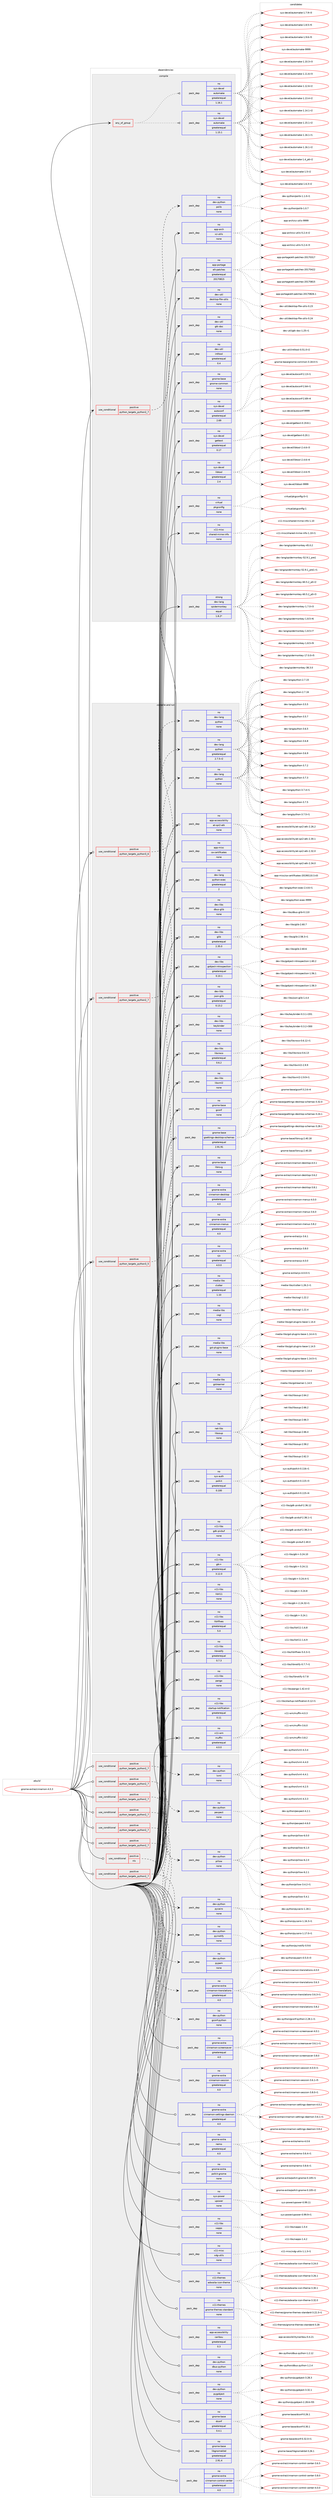 digraph prolog {

# *************
# Graph options
# *************

newrank=true;
concentrate=true;
compound=true;
graph [rankdir=LR,fontname=Helvetica,fontsize=10,ranksep=1.5];#, ranksep=2.5, nodesep=0.2];
edge  [arrowhead=vee];
node  [fontname=Helvetica,fontsize=10];

# **********
# The ebuild
# **********

subgraph cluster_leftcol {
color=gray;
rank=same;
label=<<i>ebuild</i>>;
id [label="gnome-extra/cinnamon-4.0.3", color=red, width=4, href="../gnome-extra/cinnamon-4.0.3.svg"];
}

# ****************
# The dependencies
# ****************

subgraph cluster_midcol {
color=gray;
label=<<i>dependencies</i>>;
subgraph cluster_compile {
fillcolor="#eeeeee";
style=filled;
label=<<i>compile</i>>;
subgraph any12181 {
dependency746846 [label=<<TABLE BORDER="0" CELLBORDER="1" CELLSPACING="0" CELLPADDING="4"><TR><TD CELLPADDING="10">any_of_group</TD></TR></TABLE>>, shape=none, color=red];subgraph pack548514 {
dependency746847 [label=<<TABLE BORDER="0" CELLBORDER="1" CELLSPACING="0" CELLPADDING="4" WIDTH="220"><TR><TD ROWSPAN="6" CELLPADDING="30">pack_dep</TD></TR><TR><TD WIDTH="110">no</TD></TR><TR><TD>sys-devel</TD></TR><TR><TD>automake</TD></TR><TR><TD>greaterequal</TD></TR><TR><TD>1.16.1</TD></TR></TABLE>>, shape=none, color=blue];
}
dependency746846:e -> dependency746847:w [weight=20,style="dotted",arrowhead="oinv"];
subgraph pack548515 {
dependency746848 [label=<<TABLE BORDER="0" CELLBORDER="1" CELLSPACING="0" CELLPADDING="4" WIDTH="220"><TR><TD ROWSPAN="6" CELLPADDING="30">pack_dep</TD></TR><TR><TD WIDTH="110">no</TD></TR><TR><TD>sys-devel</TD></TR><TR><TD>automake</TD></TR><TR><TD>greaterequal</TD></TR><TR><TD>1.15.1</TD></TR></TABLE>>, shape=none, color=blue];
}
dependency746846:e -> dependency746848:w [weight=20,style="dotted",arrowhead="oinv"];
}
id:e -> dependency746846:w [weight=20,style="solid",arrowhead="vee"];
subgraph cond185757 {
dependency746849 [label=<<TABLE BORDER="0" CELLBORDER="1" CELLSPACING="0" CELLPADDING="4"><TR><TD ROWSPAN="3" CELLPADDING="10">use_conditional</TD></TR><TR><TD>positive</TD></TR><TR><TD>python_targets_python2_7</TD></TR></TABLE>>, shape=none, color=red];
subgraph pack548516 {
dependency746850 [label=<<TABLE BORDER="0" CELLBORDER="1" CELLSPACING="0" CELLPADDING="4" WIDTH="220"><TR><TD ROWSPAN="6" CELLPADDING="30">pack_dep</TD></TR><TR><TD WIDTH="110">no</TD></TR><TR><TD>dev-python</TD></TR><TR><TD>polib</TD></TR><TR><TD>none</TD></TR><TR><TD></TD></TR></TABLE>>, shape=none, color=blue];
}
dependency746849:e -> dependency746850:w [weight=20,style="dashed",arrowhead="vee"];
}
id:e -> dependency746849:w [weight=20,style="solid",arrowhead="vee"];
subgraph pack548517 {
dependency746851 [label=<<TABLE BORDER="0" CELLBORDER="1" CELLSPACING="0" CELLPADDING="4" WIDTH="220"><TR><TD ROWSPAN="6" CELLPADDING="30">pack_dep</TD></TR><TR><TD WIDTH="110">no</TD></TR><TR><TD>app-arch</TD></TR><TR><TD>xz-utils</TD></TR><TR><TD>none</TD></TR><TR><TD></TD></TR></TABLE>>, shape=none, color=blue];
}
id:e -> dependency746851:w [weight=20,style="solid",arrowhead="vee"];
subgraph pack548518 {
dependency746852 [label=<<TABLE BORDER="0" CELLBORDER="1" CELLSPACING="0" CELLPADDING="4" WIDTH="220"><TR><TD ROWSPAN="6" CELLPADDING="30">pack_dep</TD></TR><TR><TD WIDTH="110">no</TD></TR><TR><TD>app-portage</TD></TR><TR><TD>elt-patches</TD></TR><TR><TD>greaterequal</TD></TR><TR><TD>20170815</TD></TR></TABLE>>, shape=none, color=blue];
}
id:e -> dependency746852:w [weight=20,style="solid",arrowhead="vee"];
subgraph pack548519 {
dependency746853 [label=<<TABLE BORDER="0" CELLBORDER="1" CELLSPACING="0" CELLPADDING="4" WIDTH="220"><TR><TD ROWSPAN="6" CELLPADDING="30">pack_dep</TD></TR><TR><TD WIDTH="110">no</TD></TR><TR><TD>dev-util</TD></TR><TR><TD>desktop-file-utils</TD></TR><TR><TD>none</TD></TR><TR><TD></TD></TR></TABLE>>, shape=none, color=blue];
}
id:e -> dependency746853:w [weight=20,style="solid",arrowhead="vee"];
subgraph pack548520 {
dependency746854 [label=<<TABLE BORDER="0" CELLBORDER="1" CELLSPACING="0" CELLPADDING="4" WIDTH="220"><TR><TD ROWSPAN="6" CELLPADDING="30">pack_dep</TD></TR><TR><TD WIDTH="110">no</TD></TR><TR><TD>dev-util</TD></TR><TR><TD>gtk-doc</TD></TR><TR><TD>none</TD></TR><TR><TD></TD></TR></TABLE>>, shape=none, color=blue];
}
id:e -> dependency746854:w [weight=20,style="solid",arrowhead="vee"];
subgraph pack548521 {
dependency746855 [label=<<TABLE BORDER="0" CELLBORDER="1" CELLSPACING="0" CELLPADDING="4" WIDTH="220"><TR><TD ROWSPAN="6" CELLPADDING="30">pack_dep</TD></TR><TR><TD WIDTH="110">no</TD></TR><TR><TD>dev-util</TD></TR><TR><TD>intltool</TD></TR><TR><TD>greaterequal</TD></TR><TR><TD>0.4</TD></TR></TABLE>>, shape=none, color=blue];
}
id:e -> dependency746855:w [weight=20,style="solid",arrowhead="vee"];
subgraph pack548522 {
dependency746856 [label=<<TABLE BORDER="0" CELLBORDER="1" CELLSPACING="0" CELLPADDING="4" WIDTH="220"><TR><TD ROWSPAN="6" CELLPADDING="30">pack_dep</TD></TR><TR><TD WIDTH="110">no</TD></TR><TR><TD>gnome-base</TD></TR><TR><TD>gnome-common</TD></TR><TR><TD>none</TD></TR><TR><TD></TD></TR></TABLE>>, shape=none, color=blue];
}
id:e -> dependency746856:w [weight=20,style="solid",arrowhead="vee"];
subgraph pack548523 {
dependency746857 [label=<<TABLE BORDER="0" CELLBORDER="1" CELLSPACING="0" CELLPADDING="4" WIDTH="220"><TR><TD ROWSPAN="6" CELLPADDING="30">pack_dep</TD></TR><TR><TD WIDTH="110">no</TD></TR><TR><TD>sys-devel</TD></TR><TR><TD>autoconf</TD></TR><TR><TD>greaterequal</TD></TR><TR><TD>2.69</TD></TR></TABLE>>, shape=none, color=blue];
}
id:e -> dependency746857:w [weight=20,style="solid",arrowhead="vee"];
subgraph pack548524 {
dependency746858 [label=<<TABLE BORDER="0" CELLBORDER="1" CELLSPACING="0" CELLPADDING="4" WIDTH="220"><TR><TD ROWSPAN="6" CELLPADDING="30">pack_dep</TD></TR><TR><TD WIDTH="110">no</TD></TR><TR><TD>sys-devel</TD></TR><TR><TD>gettext</TD></TR><TR><TD>greaterequal</TD></TR><TR><TD>0.17</TD></TR></TABLE>>, shape=none, color=blue];
}
id:e -> dependency746858:w [weight=20,style="solid",arrowhead="vee"];
subgraph pack548525 {
dependency746859 [label=<<TABLE BORDER="0" CELLBORDER="1" CELLSPACING="0" CELLPADDING="4" WIDTH="220"><TR><TD ROWSPAN="6" CELLPADDING="30">pack_dep</TD></TR><TR><TD WIDTH="110">no</TD></TR><TR><TD>sys-devel</TD></TR><TR><TD>libtool</TD></TR><TR><TD>greaterequal</TD></TR><TR><TD>2.4</TD></TR></TABLE>>, shape=none, color=blue];
}
id:e -> dependency746859:w [weight=20,style="solid",arrowhead="vee"];
subgraph pack548526 {
dependency746860 [label=<<TABLE BORDER="0" CELLBORDER="1" CELLSPACING="0" CELLPADDING="4" WIDTH="220"><TR><TD ROWSPAN="6" CELLPADDING="30">pack_dep</TD></TR><TR><TD WIDTH="110">no</TD></TR><TR><TD>virtual</TD></TR><TR><TD>pkgconfig</TD></TR><TR><TD>none</TD></TR><TR><TD></TD></TR></TABLE>>, shape=none, color=blue];
}
id:e -> dependency746860:w [weight=20,style="solid",arrowhead="vee"];
subgraph pack548527 {
dependency746861 [label=<<TABLE BORDER="0" CELLBORDER="1" CELLSPACING="0" CELLPADDING="4" WIDTH="220"><TR><TD ROWSPAN="6" CELLPADDING="30">pack_dep</TD></TR><TR><TD WIDTH="110">no</TD></TR><TR><TD>x11-misc</TD></TR><TR><TD>shared-mime-info</TD></TR><TR><TD>none</TD></TR><TR><TD></TD></TR></TABLE>>, shape=none, color=blue];
}
id:e -> dependency746861:w [weight=20,style="solid",arrowhead="vee"];
subgraph pack548528 {
dependency746862 [label=<<TABLE BORDER="0" CELLBORDER="1" CELLSPACING="0" CELLPADDING="4" WIDTH="220"><TR><TD ROWSPAN="6" CELLPADDING="30">pack_dep</TD></TR><TR><TD WIDTH="110">strong</TD></TR><TR><TD>dev-lang</TD></TR><TR><TD>spidermonkey</TD></TR><TR><TD>equal</TD></TR><TR><TD>1.8.2*</TD></TR></TABLE>>, shape=none, color=blue];
}
id:e -> dependency746862:w [weight=20,style="solid",arrowhead="vee"];
}
subgraph cluster_compileandrun {
fillcolor="#eeeeee";
style=filled;
label=<<i>compile and run</i>>;
subgraph cond185758 {
dependency746863 [label=<<TABLE BORDER="0" CELLBORDER="1" CELLSPACING="0" CELLPADDING="4"><TR><TD ROWSPAN="3" CELLPADDING="10">use_conditional</TD></TR><TR><TD>positive</TD></TR><TR><TD>python_targets_python2_7</TD></TR></TABLE>>, shape=none, color=red];
subgraph pack548529 {
dependency746864 [label=<<TABLE BORDER="0" CELLBORDER="1" CELLSPACING="0" CELLPADDING="4" WIDTH="220"><TR><TD ROWSPAN="6" CELLPADDING="30">pack_dep</TD></TR><TR><TD WIDTH="110">no</TD></TR><TR><TD>dev-lang</TD></TR><TR><TD>python</TD></TR><TR><TD>greaterequal</TD></TR><TR><TD>2.7.5-r2</TD></TR></TABLE>>, shape=none, color=blue];
}
dependency746863:e -> dependency746864:w [weight=20,style="dashed",arrowhead="vee"];
}
id:e -> dependency746863:w [weight=20,style="solid",arrowhead="odotvee"];
subgraph cond185759 {
dependency746865 [label=<<TABLE BORDER="0" CELLBORDER="1" CELLSPACING="0" CELLPADDING="4"><TR><TD ROWSPAN="3" CELLPADDING="10">use_conditional</TD></TR><TR><TD>positive</TD></TR><TR><TD>python_targets_python3_5</TD></TR></TABLE>>, shape=none, color=red];
subgraph pack548530 {
dependency746866 [label=<<TABLE BORDER="0" CELLBORDER="1" CELLSPACING="0" CELLPADDING="4" WIDTH="220"><TR><TD ROWSPAN="6" CELLPADDING="30">pack_dep</TD></TR><TR><TD WIDTH="110">no</TD></TR><TR><TD>dev-lang</TD></TR><TR><TD>python</TD></TR><TR><TD>none</TD></TR><TR><TD></TD></TR></TABLE>>, shape=none, color=blue];
}
dependency746865:e -> dependency746866:w [weight=20,style="dashed",arrowhead="vee"];
}
id:e -> dependency746865:w [weight=20,style="solid",arrowhead="odotvee"];
subgraph cond185760 {
dependency746867 [label=<<TABLE BORDER="0" CELLBORDER="1" CELLSPACING="0" CELLPADDING="4"><TR><TD ROWSPAN="3" CELLPADDING="10">use_conditional</TD></TR><TR><TD>positive</TD></TR><TR><TD>python_targets_python3_6</TD></TR></TABLE>>, shape=none, color=red];
subgraph pack548531 {
dependency746868 [label=<<TABLE BORDER="0" CELLBORDER="1" CELLSPACING="0" CELLPADDING="4" WIDTH="220"><TR><TD ROWSPAN="6" CELLPADDING="30">pack_dep</TD></TR><TR><TD WIDTH="110">no</TD></TR><TR><TD>dev-lang</TD></TR><TR><TD>python</TD></TR><TR><TD>none</TD></TR><TR><TD></TD></TR></TABLE>>, shape=none, color=blue];
}
dependency746867:e -> dependency746868:w [weight=20,style="dashed",arrowhead="vee"];
}
id:e -> dependency746867:w [weight=20,style="solid",arrowhead="odotvee"];
subgraph pack548532 {
dependency746869 [label=<<TABLE BORDER="0" CELLBORDER="1" CELLSPACING="0" CELLPADDING="4" WIDTH="220"><TR><TD ROWSPAN="6" CELLPADDING="30">pack_dep</TD></TR><TR><TD WIDTH="110">no</TD></TR><TR><TD>app-accessibility</TD></TR><TR><TD>at-spi2-atk</TD></TR><TR><TD>none</TD></TR><TR><TD></TD></TR></TABLE>>, shape=none, color=blue];
}
id:e -> dependency746869:w [weight=20,style="solid",arrowhead="odotvee"];
subgraph pack548533 {
dependency746870 [label=<<TABLE BORDER="0" CELLBORDER="1" CELLSPACING="0" CELLPADDING="4" WIDTH="220"><TR><TD ROWSPAN="6" CELLPADDING="30">pack_dep</TD></TR><TR><TD WIDTH="110">no</TD></TR><TR><TD>app-misc</TD></TR><TR><TD>ca-certificates</TD></TR><TR><TD>none</TD></TR><TR><TD></TD></TR></TABLE>>, shape=none, color=blue];
}
id:e -> dependency746870:w [weight=20,style="solid",arrowhead="odotvee"];
subgraph pack548534 {
dependency746871 [label=<<TABLE BORDER="0" CELLBORDER="1" CELLSPACING="0" CELLPADDING="4" WIDTH="220"><TR><TD ROWSPAN="6" CELLPADDING="30">pack_dep</TD></TR><TR><TD WIDTH="110">no</TD></TR><TR><TD>dev-lang</TD></TR><TR><TD>python-exec</TD></TR><TR><TD>greaterequal</TD></TR><TR><TD>2</TD></TR></TABLE>>, shape=none, color=blue];
}
id:e -> dependency746871:w [weight=20,style="solid",arrowhead="odotvee"];
subgraph pack548535 {
dependency746872 [label=<<TABLE BORDER="0" CELLBORDER="1" CELLSPACING="0" CELLPADDING="4" WIDTH="220"><TR><TD ROWSPAN="6" CELLPADDING="30">pack_dep</TD></TR><TR><TD WIDTH="110">no</TD></TR><TR><TD>dev-libs</TD></TR><TR><TD>dbus-glib</TD></TR><TR><TD>none</TD></TR><TR><TD></TD></TR></TABLE>>, shape=none, color=blue];
}
id:e -> dependency746872:w [weight=20,style="solid",arrowhead="odotvee"];
subgraph pack548536 {
dependency746873 [label=<<TABLE BORDER="0" CELLBORDER="1" CELLSPACING="0" CELLPADDING="4" WIDTH="220"><TR><TD ROWSPAN="6" CELLPADDING="30">pack_dep</TD></TR><TR><TD WIDTH="110">no</TD></TR><TR><TD>dev-libs</TD></TR><TR><TD>glib</TD></TR><TR><TD>greaterequal</TD></TR><TR><TD>2.35.0</TD></TR></TABLE>>, shape=none, color=blue];
}
id:e -> dependency746873:w [weight=20,style="solid",arrowhead="odotvee"];
subgraph pack548537 {
dependency746874 [label=<<TABLE BORDER="0" CELLBORDER="1" CELLSPACING="0" CELLPADDING="4" WIDTH="220"><TR><TD ROWSPAN="6" CELLPADDING="30">pack_dep</TD></TR><TR><TD WIDTH="110">no</TD></TR><TR><TD>dev-libs</TD></TR><TR><TD>gobject-introspection</TD></TR><TR><TD>greaterequal</TD></TR><TR><TD>0.10.1</TD></TR></TABLE>>, shape=none, color=blue];
}
id:e -> dependency746874:w [weight=20,style="solid",arrowhead="odotvee"];
subgraph pack548538 {
dependency746875 [label=<<TABLE BORDER="0" CELLBORDER="1" CELLSPACING="0" CELLPADDING="4" WIDTH="220"><TR><TD ROWSPAN="6" CELLPADDING="30">pack_dep</TD></TR><TR><TD WIDTH="110">no</TD></TR><TR><TD>dev-libs</TD></TR><TR><TD>json-glib</TD></TR><TR><TD>greaterequal</TD></TR><TR><TD>0.13.2</TD></TR></TABLE>>, shape=none, color=blue];
}
id:e -> dependency746875:w [weight=20,style="solid",arrowhead="odotvee"];
subgraph pack548539 {
dependency746876 [label=<<TABLE BORDER="0" CELLBORDER="1" CELLSPACING="0" CELLPADDING="4" WIDTH="220"><TR><TD ROWSPAN="6" CELLPADDING="30">pack_dep</TD></TR><TR><TD WIDTH="110">no</TD></TR><TR><TD>dev-libs</TD></TR><TR><TD>keybinder</TD></TR><TR><TD>none</TD></TR><TR><TD></TD></TR></TABLE>>, shape=none, color=blue];
}
id:e -> dependency746876:w [weight=20,style="solid",arrowhead="odotvee"];
subgraph pack548540 {
dependency746877 [label=<<TABLE BORDER="0" CELLBORDER="1" CELLSPACING="0" CELLPADDING="4" WIDTH="220"><TR><TD ROWSPAN="6" CELLPADDING="30">pack_dep</TD></TR><TR><TD WIDTH="110">no</TD></TR><TR><TD>dev-libs</TD></TR><TR><TD>libcroco</TD></TR><TR><TD>greaterequal</TD></TR><TR><TD>0.6.2</TD></TR></TABLE>>, shape=none, color=blue];
}
id:e -> dependency746877:w [weight=20,style="solid",arrowhead="odotvee"];
subgraph pack548541 {
dependency746878 [label=<<TABLE BORDER="0" CELLBORDER="1" CELLSPACING="0" CELLPADDING="4" WIDTH="220"><TR><TD ROWSPAN="6" CELLPADDING="30">pack_dep</TD></TR><TR><TD WIDTH="110">no</TD></TR><TR><TD>dev-libs</TD></TR><TR><TD>libxml2</TD></TR><TR><TD>none</TD></TR><TR><TD></TD></TR></TABLE>>, shape=none, color=blue];
}
id:e -> dependency746878:w [weight=20,style="solid",arrowhead="odotvee"];
subgraph pack548542 {
dependency746879 [label=<<TABLE BORDER="0" CELLBORDER="1" CELLSPACING="0" CELLPADDING="4" WIDTH="220"><TR><TD ROWSPAN="6" CELLPADDING="30">pack_dep</TD></TR><TR><TD WIDTH="110">no</TD></TR><TR><TD>gnome-base</TD></TR><TR><TD>gconf</TD></TR><TR><TD>none</TD></TR><TR><TD></TD></TR></TABLE>>, shape=none, color=blue];
}
id:e -> dependency746879:w [weight=20,style="solid",arrowhead="odotvee"];
subgraph pack548543 {
dependency746880 [label=<<TABLE BORDER="0" CELLBORDER="1" CELLSPACING="0" CELLPADDING="4" WIDTH="220"><TR><TD ROWSPAN="6" CELLPADDING="30">pack_dep</TD></TR><TR><TD WIDTH="110">no</TD></TR><TR><TD>gnome-base</TD></TR><TR><TD>gsettings-desktop-schemas</TD></TR><TR><TD>greaterequal</TD></TR><TR><TD>2.91.91</TD></TR></TABLE>>, shape=none, color=blue];
}
id:e -> dependency746880:w [weight=20,style="solid",arrowhead="odotvee"];
subgraph pack548544 {
dependency746881 [label=<<TABLE BORDER="0" CELLBORDER="1" CELLSPACING="0" CELLPADDING="4" WIDTH="220"><TR><TD ROWSPAN="6" CELLPADDING="30">pack_dep</TD></TR><TR><TD WIDTH="110">no</TD></TR><TR><TD>gnome-base</TD></TR><TR><TD>librsvg</TD></TR><TR><TD>none</TD></TR><TR><TD></TD></TR></TABLE>>, shape=none, color=blue];
}
id:e -> dependency746881:w [weight=20,style="solid",arrowhead="odotvee"];
subgraph pack548545 {
dependency746882 [label=<<TABLE BORDER="0" CELLBORDER="1" CELLSPACING="0" CELLPADDING="4" WIDTH="220"><TR><TD ROWSPAN="6" CELLPADDING="30">pack_dep</TD></TR><TR><TD WIDTH="110">no</TD></TR><TR><TD>gnome-extra</TD></TR><TR><TD>cinnamon-desktop</TD></TR><TR><TD>greaterequal</TD></TR><TR><TD>4.0</TD></TR></TABLE>>, shape=none, color=blue];
}
id:e -> dependency746882:w [weight=20,style="solid",arrowhead="odotvee"];
subgraph pack548546 {
dependency746883 [label=<<TABLE BORDER="0" CELLBORDER="1" CELLSPACING="0" CELLPADDING="4" WIDTH="220"><TR><TD ROWSPAN="6" CELLPADDING="30">pack_dep</TD></TR><TR><TD WIDTH="110">no</TD></TR><TR><TD>gnome-extra</TD></TR><TR><TD>cinnamon-menus</TD></TR><TR><TD>greaterequal</TD></TR><TR><TD>4.0</TD></TR></TABLE>>, shape=none, color=blue];
}
id:e -> dependency746883:w [weight=20,style="solid",arrowhead="odotvee"];
subgraph pack548547 {
dependency746884 [label=<<TABLE BORDER="0" CELLBORDER="1" CELLSPACING="0" CELLPADDING="4" WIDTH="220"><TR><TD ROWSPAN="6" CELLPADDING="30">pack_dep</TD></TR><TR><TD WIDTH="110">no</TD></TR><TR><TD>gnome-extra</TD></TR><TR><TD>cjs</TD></TR><TR><TD>greaterequal</TD></TR><TR><TD>4.0.0</TD></TR></TABLE>>, shape=none, color=blue];
}
id:e -> dependency746884:w [weight=20,style="solid",arrowhead="odotvee"];
subgraph pack548548 {
dependency746885 [label=<<TABLE BORDER="0" CELLBORDER="1" CELLSPACING="0" CELLPADDING="4" WIDTH="220"><TR><TD ROWSPAN="6" CELLPADDING="30">pack_dep</TD></TR><TR><TD WIDTH="110">no</TD></TR><TR><TD>media-libs</TD></TR><TR><TD>clutter</TD></TR><TR><TD>greaterequal</TD></TR><TR><TD>1.10</TD></TR></TABLE>>, shape=none, color=blue];
}
id:e -> dependency746885:w [weight=20,style="solid",arrowhead="odotvee"];
subgraph pack548549 {
dependency746886 [label=<<TABLE BORDER="0" CELLBORDER="1" CELLSPACING="0" CELLPADDING="4" WIDTH="220"><TR><TD ROWSPAN="6" CELLPADDING="30">pack_dep</TD></TR><TR><TD WIDTH="110">no</TD></TR><TR><TD>media-libs</TD></TR><TR><TD>cogl</TD></TR><TR><TD>none</TD></TR><TR><TD></TD></TR></TABLE>>, shape=none, color=blue];
}
id:e -> dependency746886:w [weight=20,style="solid",arrowhead="odotvee"];
subgraph pack548550 {
dependency746887 [label=<<TABLE BORDER="0" CELLBORDER="1" CELLSPACING="0" CELLPADDING="4" WIDTH="220"><TR><TD ROWSPAN="6" CELLPADDING="30">pack_dep</TD></TR><TR><TD WIDTH="110">no</TD></TR><TR><TD>media-libs</TD></TR><TR><TD>gst-plugins-base</TD></TR><TR><TD>none</TD></TR><TR><TD></TD></TR></TABLE>>, shape=none, color=blue];
}
id:e -> dependency746887:w [weight=20,style="solid",arrowhead="odotvee"];
subgraph pack548551 {
dependency746888 [label=<<TABLE BORDER="0" CELLBORDER="1" CELLSPACING="0" CELLPADDING="4" WIDTH="220"><TR><TD ROWSPAN="6" CELLPADDING="30">pack_dep</TD></TR><TR><TD WIDTH="110">no</TD></TR><TR><TD>media-libs</TD></TR><TR><TD>gstreamer</TD></TR><TR><TD>none</TD></TR><TR><TD></TD></TR></TABLE>>, shape=none, color=blue];
}
id:e -> dependency746888:w [weight=20,style="solid",arrowhead="odotvee"];
subgraph pack548552 {
dependency746889 [label=<<TABLE BORDER="0" CELLBORDER="1" CELLSPACING="0" CELLPADDING="4" WIDTH="220"><TR><TD ROWSPAN="6" CELLPADDING="30">pack_dep</TD></TR><TR><TD WIDTH="110">no</TD></TR><TR><TD>net-libs</TD></TR><TR><TD>libsoup</TD></TR><TR><TD>none</TD></TR><TR><TD></TD></TR></TABLE>>, shape=none, color=blue];
}
id:e -> dependency746889:w [weight=20,style="solid",arrowhead="odotvee"];
subgraph pack548553 {
dependency746890 [label=<<TABLE BORDER="0" CELLBORDER="1" CELLSPACING="0" CELLPADDING="4" WIDTH="220"><TR><TD ROWSPAN="6" CELLPADDING="30">pack_dep</TD></TR><TR><TD WIDTH="110">no</TD></TR><TR><TD>sys-auth</TD></TR><TR><TD>polkit</TD></TR><TR><TD>greaterequal</TD></TR><TR><TD>0.100</TD></TR></TABLE>>, shape=none, color=blue];
}
id:e -> dependency746890:w [weight=20,style="solid",arrowhead="odotvee"];
subgraph pack548554 {
dependency746891 [label=<<TABLE BORDER="0" CELLBORDER="1" CELLSPACING="0" CELLPADDING="4" WIDTH="220"><TR><TD ROWSPAN="6" CELLPADDING="30">pack_dep</TD></TR><TR><TD WIDTH="110">no</TD></TR><TR><TD>x11-libs</TD></TR><TR><TD>gdk-pixbuf</TD></TR><TR><TD>none</TD></TR><TR><TD></TD></TR></TABLE>>, shape=none, color=blue];
}
id:e -> dependency746891:w [weight=20,style="solid",arrowhead="odotvee"];
subgraph pack548555 {
dependency746892 [label=<<TABLE BORDER="0" CELLBORDER="1" CELLSPACING="0" CELLPADDING="4" WIDTH="220"><TR><TD ROWSPAN="6" CELLPADDING="30">pack_dep</TD></TR><TR><TD WIDTH="110">no</TD></TR><TR><TD>x11-libs</TD></TR><TR><TD>gtk+</TD></TR><TR><TD>greaterequal</TD></TR><TR><TD>3.12.0</TD></TR></TABLE>>, shape=none, color=blue];
}
id:e -> dependency746892:w [weight=20,style="solid",arrowhead="odotvee"];
subgraph pack548556 {
dependency746893 [label=<<TABLE BORDER="0" CELLBORDER="1" CELLSPACING="0" CELLPADDING="4" WIDTH="220"><TR><TD ROWSPAN="6" CELLPADDING="30">pack_dep</TD></TR><TR><TD WIDTH="110">no</TD></TR><TR><TD>x11-libs</TD></TR><TR><TD>libX11</TD></TR><TR><TD>none</TD></TR><TR><TD></TD></TR></TABLE>>, shape=none, color=blue];
}
id:e -> dependency746893:w [weight=20,style="solid",arrowhead="odotvee"];
subgraph pack548557 {
dependency746894 [label=<<TABLE BORDER="0" CELLBORDER="1" CELLSPACING="0" CELLPADDING="4" WIDTH="220"><TR><TD ROWSPAN="6" CELLPADDING="30">pack_dep</TD></TR><TR><TD WIDTH="110">no</TD></TR><TR><TD>x11-libs</TD></TR><TR><TD>libXfixes</TD></TR><TR><TD>greaterequal</TD></TR><TR><TD>5.0</TD></TR></TABLE>>, shape=none, color=blue];
}
id:e -> dependency746894:w [weight=20,style="solid",arrowhead="odotvee"];
subgraph pack548558 {
dependency746895 [label=<<TABLE BORDER="0" CELLBORDER="1" CELLSPACING="0" CELLPADDING="4" WIDTH="220"><TR><TD ROWSPAN="6" CELLPADDING="30">pack_dep</TD></TR><TR><TD WIDTH="110">no</TD></TR><TR><TD>x11-libs</TD></TR><TR><TD>libnotify</TD></TR><TR><TD>greaterequal</TD></TR><TR><TD>0.7.3</TD></TR></TABLE>>, shape=none, color=blue];
}
id:e -> dependency746895:w [weight=20,style="solid",arrowhead="odotvee"];
subgraph pack548559 {
dependency746896 [label=<<TABLE BORDER="0" CELLBORDER="1" CELLSPACING="0" CELLPADDING="4" WIDTH="220"><TR><TD ROWSPAN="6" CELLPADDING="30">pack_dep</TD></TR><TR><TD WIDTH="110">no</TD></TR><TR><TD>x11-libs</TD></TR><TR><TD>pango</TD></TR><TR><TD>none</TD></TR><TR><TD></TD></TR></TABLE>>, shape=none, color=blue];
}
id:e -> dependency746896:w [weight=20,style="solid",arrowhead="odotvee"];
subgraph pack548560 {
dependency746897 [label=<<TABLE BORDER="0" CELLBORDER="1" CELLSPACING="0" CELLPADDING="4" WIDTH="220"><TR><TD ROWSPAN="6" CELLPADDING="30">pack_dep</TD></TR><TR><TD WIDTH="110">no</TD></TR><TR><TD>x11-libs</TD></TR><TR><TD>startup-notification</TD></TR><TR><TD>greaterequal</TD></TR><TR><TD>0.11</TD></TR></TABLE>>, shape=none, color=blue];
}
id:e -> dependency746897:w [weight=20,style="solid",arrowhead="odotvee"];
subgraph pack548561 {
dependency746898 [label=<<TABLE BORDER="0" CELLBORDER="1" CELLSPACING="0" CELLPADDING="4" WIDTH="220"><TR><TD ROWSPAN="6" CELLPADDING="30">pack_dep</TD></TR><TR><TD WIDTH="110">no</TD></TR><TR><TD>x11-wm</TD></TR><TR><TD>muffin</TD></TR><TR><TD>greaterequal</TD></TR><TR><TD>4.0.0</TD></TR></TABLE>>, shape=none, color=blue];
}
id:e -> dependency746898:w [weight=20,style="solid",arrowhead="odotvee"];
}
subgraph cluster_run {
fillcolor="#eeeeee";
style=filled;
label=<<i>run</i>>;
subgraph cond185761 {
dependency746899 [label=<<TABLE BORDER="0" CELLBORDER="1" CELLSPACING="0" CELLPADDING="4"><TR><TD ROWSPAN="3" CELLPADDING="10">use_conditional</TD></TR><TR><TD>positive</TD></TR><TR><TD>nls</TD></TR></TABLE>>, shape=none, color=red];
subgraph pack548562 {
dependency746900 [label=<<TABLE BORDER="0" CELLBORDER="1" CELLSPACING="0" CELLPADDING="4" WIDTH="220"><TR><TD ROWSPAN="6" CELLPADDING="30">pack_dep</TD></TR><TR><TD WIDTH="110">no</TD></TR><TR><TD>gnome-extra</TD></TR><TR><TD>cinnamon-translations</TD></TR><TR><TD>greaterequal</TD></TR><TR><TD>4.0</TD></TR></TABLE>>, shape=none, color=blue];
}
dependency746899:e -> dependency746900:w [weight=20,style="dashed",arrowhead="vee"];
}
id:e -> dependency746899:w [weight=20,style="solid",arrowhead="odot"];
subgraph cond185762 {
dependency746901 [label=<<TABLE BORDER="0" CELLBORDER="1" CELLSPACING="0" CELLPADDING="4"><TR><TD ROWSPAN="3" CELLPADDING="10">use_conditional</TD></TR><TR><TD>positive</TD></TR><TR><TD>python_targets_python2_7</TD></TR></TABLE>>, shape=none, color=red];
subgraph pack548563 {
dependency746902 [label=<<TABLE BORDER="0" CELLBORDER="1" CELLSPACING="0" CELLPADDING="4" WIDTH="220"><TR><TD ROWSPAN="6" CELLPADDING="30">pack_dep</TD></TR><TR><TD WIDTH="110">no</TD></TR><TR><TD>dev-python</TD></TR><TR><TD>gconf-python</TD></TR><TR><TD>none</TD></TR><TR><TD></TD></TR></TABLE>>, shape=none, color=blue];
}
dependency746901:e -> dependency746902:w [weight=20,style="dashed",arrowhead="vee"];
}
id:e -> dependency746901:w [weight=20,style="solid",arrowhead="odot"];
subgraph cond185763 {
dependency746903 [label=<<TABLE BORDER="0" CELLBORDER="1" CELLSPACING="0" CELLPADDING="4"><TR><TD ROWSPAN="3" CELLPADDING="10">use_conditional</TD></TR><TR><TD>positive</TD></TR><TR><TD>python_targets_python2_7</TD></TR></TABLE>>, shape=none, color=red];
subgraph pack548564 {
dependency746904 [label=<<TABLE BORDER="0" CELLBORDER="1" CELLSPACING="0" CELLPADDING="4" WIDTH="220"><TR><TD ROWSPAN="6" CELLPADDING="30">pack_dep</TD></TR><TR><TD WIDTH="110">no</TD></TR><TR><TD>dev-python</TD></TR><TR><TD>lxml</TD></TR><TR><TD>none</TD></TR><TR><TD></TD></TR></TABLE>>, shape=none, color=blue];
}
dependency746903:e -> dependency746904:w [weight=20,style="dashed",arrowhead="vee"];
}
id:e -> dependency746903:w [weight=20,style="solid",arrowhead="odot"];
subgraph cond185764 {
dependency746905 [label=<<TABLE BORDER="0" CELLBORDER="1" CELLSPACING="0" CELLPADDING="4"><TR><TD ROWSPAN="3" CELLPADDING="10">use_conditional</TD></TR><TR><TD>positive</TD></TR><TR><TD>python_targets_python2_7</TD></TR></TABLE>>, shape=none, color=red];
subgraph pack548565 {
dependency746906 [label=<<TABLE BORDER="0" CELLBORDER="1" CELLSPACING="0" CELLPADDING="4" WIDTH="220"><TR><TD ROWSPAN="6" CELLPADDING="30">pack_dep</TD></TR><TR><TD WIDTH="110">no</TD></TR><TR><TD>dev-python</TD></TR><TR><TD>pexpect</TD></TR><TR><TD>none</TD></TR><TR><TD></TD></TR></TABLE>>, shape=none, color=blue];
}
dependency746905:e -> dependency746906:w [weight=20,style="dashed",arrowhead="vee"];
}
id:e -> dependency746905:w [weight=20,style="solid",arrowhead="odot"];
subgraph cond185765 {
dependency746907 [label=<<TABLE BORDER="0" CELLBORDER="1" CELLSPACING="0" CELLPADDING="4"><TR><TD ROWSPAN="3" CELLPADDING="10">use_conditional</TD></TR><TR><TD>positive</TD></TR><TR><TD>python_targets_python2_7</TD></TR></TABLE>>, shape=none, color=red];
subgraph pack548566 {
dependency746908 [label=<<TABLE BORDER="0" CELLBORDER="1" CELLSPACING="0" CELLPADDING="4" WIDTH="220"><TR><TD ROWSPAN="6" CELLPADDING="30">pack_dep</TD></TR><TR><TD WIDTH="110">no</TD></TR><TR><TD>dev-python</TD></TR><TR><TD>pillow</TD></TR><TR><TD>none</TD></TR><TR><TD></TD></TR></TABLE>>, shape=none, color=blue];
}
dependency746907:e -> dependency746908:w [weight=20,style="dashed",arrowhead="vee"];
}
id:e -> dependency746907:w [weight=20,style="solid",arrowhead="odot"];
subgraph cond185766 {
dependency746909 [label=<<TABLE BORDER="0" CELLBORDER="1" CELLSPACING="0" CELLPADDING="4"><TR><TD ROWSPAN="3" CELLPADDING="10">use_conditional</TD></TR><TR><TD>positive</TD></TR><TR><TD>python_targets_python2_7</TD></TR></TABLE>>, shape=none, color=red];
subgraph pack548567 {
dependency746910 [label=<<TABLE BORDER="0" CELLBORDER="1" CELLSPACING="0" CELLPADDING="4" WIDTH="220"><TR><TD ROWSPAN="6" CELLPADDING="30">pack_dep</TD></TR><TR><TD WIDTH="110">no</TD></TR><TR><TD>dev-python</TD></TR><TR><TD>pycairo</TD></TR><TR><TD>none</TD></TR><TR><TD></TD></TR></TABLE>>, shape=none, color=blue];
}
dependency746909:e -> dependency746910:w [weight=20,style="dashed",arrowhead="vee"];
}
id:e -> dependency746909:w [weight=20,style="solid",arrowhead="odot"];
subgraph cond185767 {
dependency746911 [label=<<TABLE BORDER="0" CELLBORDER="1" CELLSPACING="0" CELLPADDING="4"><TR><TD ROWSPAN="3" CELLPADDING="10">use_conditional</TD></TR><TR><TD>positive</TD></TR><TR><TD>python_targets_python2_7</TD></TR></TABLE>>, shape=none, color=red];
subgraph pack548568 {
dependency746912 [label=<<TABLE BORDER="0" CELLBORDER="1" CELLSPACING="0" CELLPADDING="4" WIDTH="220"><TR><TD ROWSPAN="6" CELLPADDING="30">pack_dep</TD></TR><TR><TD WIDTH="110">no</TD></TR><TR><TD>dev-python</TD></TR><TR><TD>pyinotify</TD></TR><TR><TD>none</TD></TR><TR><TD></TD></TR></TABLE>>, shape=none, color=blue];
}
dependency746911:e -> dependency746912:w [weight=20,style="dashed",arrowhead="vee"];
}
id:e -> dependency746911:w [weight=20,style="solid",arrowhead="odot"];
subgraph cond185768 {
dependency746913 [label=<<TABLE BORDER="0" CELLBORDER="1" CELLSPACING="0" CELLPADDING="4"><TR><TD ROWSPAN="3" CELLPADDING="10">use_conditional</TD></TR><TR><TD>positive</TD></TR><TR><TD>python_targets_python2_7</TD></TR></TABLE>>, shape=none, color=red];
subgraph pack548569 {
dependency746914 [label=<<TABLE BORDER="0" CELLBORDER="1" CELLSPACING="0" CELLPADDING="4" WIDTH="220"><TR><TD ROWSPAN="6" CELLPADDING="30">pack_dep</TD></TR><TR><TD WIDTH="110">no</TD></TR><TR><TD>dev-python</TD></TR><TR><TD>pypam</TD></TR><TR><TD>none</TD></TR><TR><TD></TD></TR></TABLE>>, shape=none, color=blue];
}
dependency746913:e -> dependency746914:w [weight=20,style="dashed",arrowhead="vee"];
}
id:e -> dependency746913:w [weight=20,style="solid",arrowhead="odot"];
subgraph pack548570 {
dependency746915 [label=<<TABLE BORDER="0" CELLBORDER="1" CELLSPACING="0" CELLPADDING="4" WIDTH="220"><TR><TD ROWSPAN="6" CELLPADDING="30">pack_dep</TD></TR><TR><TD WIDTH="110">no</TD></TR><TR><TD>app-accessibility</TD></TR><TR><TD>caribou</TD></TR><TR><TD>greaterequal</TD></TR><TR><TD>0.3</TD></TR></TABLE>>, shape=none, color=blue];
}
id:e -> dependency746915:w [weight=20,style="solid",arrowhead="odot"];
subgraph pack548571 {
dependency746916 [label=<<TABLE BORDER="0" CELLBORDER="1" CELLSPACING="0" CELLPADDING="4" WIDTH="220"><TR><TD ROWSPAN="6" CELLPADDING="30">pack_dep</TD></TR><TR><TD WIDTH="110">no</TD></TR><TR><TD>dev-python</TD></TR><TR><TD>dbus-python</TD></TR><TR><TD>none</TD></TR><TR><TD></TD></TR></TABLE>>, shape=none, color=blue];
}
id:e -> dependency746916:w [weight=20,style="solid",arrowhead="odot"];
subgraph pack548572 {
dependency746917 [label=<<TABLE BORDER="0" CELLBORDER="1" CELLSPACING="0" CELLPADDING="4" WIDTH="220"><TR><TD ROWSPAN="6" CELLPADDING="30">pack_dep</TD></TR><TR><TD WIDTH="110">no</TD></TR><TR><TD>dev-python</TD></TR><TR><TD>pygobject</TD></TR><TR><TD>none</TD></TR><TR><TD></TD></TR></TABLE>>, shape=none, color=blue];
}
id:e -> dependency746917:w [weight=20,style="solid",arrowhead="odot"];
subgraph pack548573 {
dependency746918 [label=<<TABLE BORDER="0" CELLBORDER="1" CELLSPACING="0" CELLPADDING="4" WIDTH="220"><TR><TD ROWSPAN="6" CELLPADDING="30">pack_dep</TD></TR><TR><TD WIDTH="110">no</TD></TR><TR><TD>gnome-base</TD></TR><TR><TD>dconf</TD></TR><TR><TD>greaterequal</TD></TR><TR><TD>0.4.1</TD></TR></TABLE>>, shape=none, color=blue];
}
id:e -> dependency746918:w [weight=20,style="solid",arrowhead="odot"];
subgraph pack548574 {
dependency746919 [label=<<TABLE BORDER="0" CELLBORDER="1" CELLSPACING="0" CELLPADDING="4" WIDTH="220"><TR><TD ROWSPAN="6" CELLPADDING="30">pack_dep</TD></TR><TR><TD WIDTH="110">no</TD></TR><TR><TD>gnome-base</TD></TR><TR><TD>libgnomekbd</TD></TR><TR><TD>greaterequal</TD></TR><TR><TD>2.91.4</TD></TR></TABLE>>, shape=none, color=blue];
}
id:e -> dependency746919:w [weight=20,style="solid",arrowhead="odot"];
subgraph pack548575 {
dependency746920 [label=<<TABLE BORDER="0" CELLBORDER="1" CELLSPACING="0" CELLPADDING="4" WIDTH="220"><TR><TD ROWSPAN="6" CELLPADDING="30">pack_dep</TD></TR><TR><TD WIDTH="110">no</TD></TR><TR><TD>gnome-extra</TD></TR><TR><TD>cinnamon-control-center</TD></TR><TR><TD>greaterequal</TD></TR><TR><TD>4.0</TD></TR></TABLE>>, shape=none, color=blue];
}
id:e -> dependency746920:w [weight=20,style="solid",arrowhead="odot"];
subgraph pack548576 {
dependency746921 [label=<<TABLE BORDER="0" CELLBORDER="1" CELLSPACING="0" CELLPADDING="4" WIDTH="220"><TR><TD ROWSPAN="6" CELLPADDING="30">pack_dep</TD></TR><TR><TD WIDTH="110">no</TD></TR><TR><TD>gnome-extra</TD></TR><TR><TD>cinnamon-screensaver</TD></TR><TR><TD>greaterequal</TD></TR><TR><TD>4.0</TD></TR></TABLE>>, shape=none, color=blue];
}
id:e -> dependency746921:w [weight=20,style="solid",arrowhead="odot"];
subgraph pack548577 {
dependency746922 [label=<<TABLE BORDER="0" CELLBORDER="1" CELLSPACING="0" CELLPADDING="4" WIDTH="220"><TR><TD ROWSPAN="6" CELLPADDING="30">pack_dep</TD></TR><TR><TD WIDTH="110">no</TD></TR><TR><TD>gnome-extra</TD></TR><TR><TD>cinnamon-session</TD></TR><TR><TD>greaterequal</TD></TR><TR><TD>4.0</TD></TR></TABLE>>, shape=none, color=blue];
}
id:e -> dependency746922:w [weight=20,style="solid",arrowhead="odot"];
subgraph pack548578 {
dependency746923 [label=<<TABLE BORDER="0" CELLBORDER="1" CELLSPACING="0" CELLPADDING="4" WIDTH="220"><TR><TD ROWSPAN="6" CELLPADDING="30">pack_dep</TD></TR><TR><TD WIDTH="110">no</TD></TR><TR><TD>gnome-extra</TD></TR><TR><TD>cinnamon-settings-daemon</TD></TR><TR><TD>greaterequal</TD></TR><TR><TD>4.0</TD></TR></TABLE>>, shape=none, color=blue];
}
id:e -> dependency746923:w [weight=20,style="solid",arrowhead="odot"];
subgraph pack548579 {
dependency746924 [label=<<TABLE BORDER="0" CELLBORDER="1" CELLSPACING="0" CELLPADDING="4" WIDTH="220"><TR><TD ROWSPAN="6" CELLPADDING="30">pack_dep</TD></TR><TR><TD WIDTH="110">no</TD></TR><TR><TD>gnome-extra</TD></TR><TR><TD>nemo</TD></TR><TR><TD>greaterequal</TD></TR><TR><TD>4.0</TD></TR></TABLE>>, shape=none, color=blue];
}
id:e -> dependency746924:w [weight=20,style="solid",arrowhead="odot"];
subgraph pack548580 {
dependency746925 [label=<<TABLE BORDER="0" CELLBORDER="1" CELLSPACING="0" CELLPADDING="4" WIDTH="220"><TR><TD ROWSPAN="6" CELLPADDING="30">pack_dep</TD></TR><TR><TD WIDTH="110">no</TD></TR><TR><TD>gnome-extra</TD></TR><TR><TD>polkit-gnome</TD></TR><TR><TD>none</TD></TR><TR><TD></TD></TR></TABLE>>, shape=none, color=blue];
}
id:e -> dependency746925:w [weight=20,style="solid",arrowhead="odot"];
subgraph pack548581 {
dependency746926 [label=<<TABLE BORDER="0" CELLBORDER="1" CELLSPACING="0" CELLPADDING="4" WIDTH="220"><TR><TD ROWSPAN="6" CELLPADDING="30">pack_dep</TD></TR><TR><TD WIDTH="110">no</TD></TR><TR><TD>sys-power</TD></TR><TR><TD>upower</TD></TR><TR><TD>none</TD></TR><TR><TD></TD></TR></TABLE>>, shape=none, color=blue];
}
id:e -> dependency746926:w [weight=20,style="solid",arrowhead="odot"];
subgraph pack548582 {
dependency746927 [label=<<TABLE BORDER="0" CELLBORDER="1" CELLSPACING="0" CELLPADDING="4" WIDTH="220"><TR><TD ROWSPAN="6" CELLPADDING="30">pack_dep</TD></TR><TR><TD WIDTH="110">no</TD></TR><TR><TD>x11-libs</TD></TR><TR><TD>xapps</TD></TR><TR><TD>none</TD></TR><TR><TD></TD></TR></TABLE>>, shape=none, color=blue];
}
id:e -> dependency746927:w [weight=20,style="solid",arrowhead="odot"];
subgraph pack548583 {
dependency746928 [label=<<TABLE BORDER="0" CELLBORDER="1" CELLSPACING="0" CELLPADDING="4" WIDTH="220"><TR><TD ROWSPAN="6" CELLPADDING="30">pack_dep</TD></TR><TR><TD WIDTH="110">no</TD></TR><TR><TD>x11-misc</TD></TR><TR><TD>xdg-utils</TD></TR><TR><TD>none</TD></TR><TR><TD></TD></TR></TABLE>>, shape=none, color=blue];
}
id:e -> dependency746928:w [weight=20,style="solid",arrowhead="odot"];
subgraph pack548584 {
dependency746929 [label=<<TABLE BORDER="0" CELLBORDER="1" CELLSPACING="0" CELLPADDING="4" WIDTH="220"><TR><TD ROWSPAN="6" CELLPADDING="30">pack_dep</TD></TR><TR><TD WIDTH="110">no</TD></TR><TR><TD>x11-themes</TD></TR><TR><TD>adwaita-icon-theme</TD></TR><TR><TD>none</TD></TR><TR><TD></TD></TR></TABLE>>, shape=none, color=blue];
}
id:e -> dependency746929:w [weight=20,style="solid",arrowhead="odot"];
subgraph pack548585 {
dependency746930 [label=<<TABLE BORDER="0" CELLBORDER="1" CELLSPACING="0" CELLPADDING="4" WIDTH="220"><TR><TD ROWSPAN="6" CELLPADDING="30">pack_dep</TD></TR><TR><TD WIDTH="110">no</TD></TR><TR><TD>x11-themes</TD></TR><TR><TD>gnome-themes-standard</TD></TR><TR><TD>none</TD></TR><TR><TD></TD></TR></TABLE>>, shape=none, color=blue];
}
id:e -> dependency746930:w [weight=20,style="solid",arrowhead="odot"];
}
}

# **************
# The candidates
# **************

subgraph cluster_choices {
rank=same;
color=gray;
label=<<i>candidates</i>>;

subgraph choice548514 {
color=black;
nodesep=1;
choice11512111545100101118101108479711711611110997107101454946494846514511451 [label="sys-devel/automake-1.10.3-r3", color=red, width=4,href="../sys-devel/automake-1.10.3-r3.svg"];
choice11512111545100101118101108479711711611110997107101454946494946544511451 [label="sys-devel/automake-1.11.6-r3", color=red, width=4,href="../sys-devel/automake-1.11.6-r3.svg"];
choice11512111545100101118101108479711711611110997107101454946495046544511450 [label="sys-devel/automake-1.12.6-r2", color=red, width=4,href="../sys-devel/automake-1.12.6-r2.svg"];
choice11512111545100101118101108479711711611110997107101454946495146524511450 [label="sys-devel/automake-1.13.4-r2", color=red, width=4,href="../sys-devel/automake-1.13.4-r2.svg"];
choice11512111545100101118101108479711711611110997107101454946495246494511450 [label="sys-devel/automake-1.14.1-r2", color=red, width=4,href="../sys-devel/automake-1.14.1-r2.svg"];
choice11512111545100101118101108479711711611110997107101454946495346494511450 [label="sys-devel/automake-1.15.1-r2", color=red, width=4,href="../sys-devel/automake-1.15.1-r2.svg"];
choice11512111545100101118101108479711711611110997107101454946495446494511449 [label="sys-devel/automake-1.16.1-r1", color=red, width=4,href="../sys-devel/automake-1.16.1-r1.svg"];
choice11512111545100101118101108479711711611110997107101454946495446494511450 [label="sys-devel/automake-1.16.1-r2", color=red, width=4,href="../sys-devel/automake-1.16.1-r2.svg"];
choice115121115451001011181011084797117116111109971071014549465295112544511450 [label="sys-devel/automake-1.4_p6-r2", color=red, width=4,href="../sys-devel/automake-1.4_p6-r2.svg"];
choice11512111545100101118101108479711711611110997107101454946534511450 [label="sys-devel/automake-1.5-r2", color=red, width=4,href="../sys-devel/automake-1.5-r2.svg"];
choice115121115451001011181011084797117116111109971071014549465446514511450 [label="sys-devel/automake-1.6.3-r2", color=red, width=4,href="../sys-devel/automake-1.6.3-r2.svg"];
choice115121115451001011181011084797117116111109971071014549465546574511451 [label="sys-devel/automake-1.7.9-r3", color=red, width=4,href="../sys-devel/automake-1.7.9-r3.svg"];
choice115121115451001011181011084797117116111109971071014549465646534511453 [label="sys-devel/automake-1.8.5-r5", color=red, width=4,href="../sys-devel/automake-1.8.5-r5.svg"];
choice115121115451001011181011084797117116111109971071014549465746544511453 [label="sys-devel/automake-1.9.6-r5", color=red, width=4,href="../sys-devel/automake-1.9.6-r5.svg"];
choice115121115451001011181011084797117116111109971071014557575757 [label="sys-devel/automake-9999", color=red, width=4,href="../sys-devel/automake-9999.svg"];
dependency746847:e -> choice11512111545100101118101108479711711611110997107101454946494846514511451:w [style=dotted,weight="100"];
dependency746847:e -> choice11512111545100101118101108479711711611110997107101454946494946544511451:w [style=dotted,weight="100"];
dependency746847:e -> choice11512111545100101118101108479711711611110997107101454946495046544511450:w [style=dotted,weight="100"];
dependency746847:e -> choice11512111545100101118101108479711711611110997107101454946495146524511450:w [style=dotted,weight="100"];
dependency746847:e -> choice11512111545100101118101108479711711611110997107101454946495246494511450:w [style=dotted,weight="100"];
dependency746847:e -> choice11512111545100101118101108479711711611110997107101454946495346494511450:w [style=dotted,weight="100"];
dependency746847:e -> choice11512111545100101118101108479711711611110997107101454946495446494511449:w [style=dotted,weight="100"];
dependency746847:e -> choice11512111545100101118101108479711711611110997107101454946495446494511450:w [style=dotted,weight="100"];
dependency746847:e -> choice115121115451001011181011084797117116111109971071014549465295112544511450:w [style=dotted,weight="100"];
dependency746847:e -> choice11512111545100101118101108479711711611110997107101454946534511450:w [style=dotted,weight="100"];
dependency746847:e -> choice115121115451001011181011084797117116111109971071014549465446514511450:w [style=dotted,weight="100"];
dependency746847:e -> choice115121115451001011181011084797117116111109971071014549465546574511451:w [style=dotted,weight="100"];
dependency746847:e -> choice115121115451001011181011084797117116111109971071014549465646534511453:w [style=dotted,weight="100"];
dependency746847:e -> choice115121115451001011181011084797117116111109971071014549465746544511453:w [style=dotted,weight="100"];
dependency746847:e -> choice115121115451001011181011084797117116111109971071014557575757:w [style=dotted,weight="100"];
}
subgraph choice548515 {
color=black;
nodesep=1;
choice11512111545100101118101108479711711611110997107101454946494846514511451 [label="sys-devel/automake-1.10.3-r3", color=red, width=4,href="../sys-devel/automake-1.10.3-r3.svg"];
choice11512111545100101118101108479711711611110997107101454946494946544511451 [label="sys-devel/automake-1.11.6-r3", color=red, width=4,href="../sys-devel/automake-1.11.6-r3.svg"];
choice11512111545100101118101108479711711611110997107101454946495046544511450 [label="sys-devel/automake-1.12.6-r2", color=red, width=4,href="../sys-devel/automake-1.12.6-r2.svg"];
choice11512111545100101118101108479711711611110997107101454946495146524511450 [label="sys-devel/automake-1.13.4-r2", color=red, width=4,href="../sys-devel/automake-1.13.4-r2.svg"];
choice11512111545100101118101108479711711611110997107101454946495246494511450 [label="sys-devel/automake-1.14.1-r2", color=red, width=4,href="../sys-devel/automake-1.14.1-r2.svg"];
choice11512111545100101118101108479711711611110997107101454946495346494511450 [label="sys-devel/automake-1.15.1-r2", color=red, width=4,href="../sys-devel/automake-1.15.1-r2.svg"];
choice11512111545100101118101108479711711611110997107101454946495446494511449 [label="sys-devel/automake-1.16.1-r1", color=red, width=4,href="../sys-devel/automake-1.16.1-r1.svg"];
choice11512111545100101118101108479711711611110997107101454946495446494511450 [label="sys-devel/automake-1.16.1-r2", color=red, width=4,href="../sys-devel/automake-1.16.1-r2.svg"];
choice115121115451001011181011084797117116111109971071014549465295112544511450 [label="sys-devel/automake-1.4_p6-r2", color=red, width=4,href="../sys-devel/automake-1.4_p6-r2.svg"];
choice11512111545100101118101108479711711611110997107101454946534511450 [label="sys-devel/automake-1.5-r2", color=red, width=4,href="../sys-devel/automake-1.5-r2.svg"];
choice115121115451001011181011084797117116111109971071014549465446514511450 [label="sys-devel/automake-1.6.3-r2", color=red, width=4,href="../sys-devel/automake-1.6.3-r2.svg"];
choice115121115451001011181011084797117116111109971071014549465546574511451 [label="sys-devel/automake-1.7.9-r3", color=red, width=4,href="../sys-devel/automake-1.7.9-r3.svg"];
choice115121115451001011181011084797117116111109971071014549465646534511453 [label="sys-devel/automake-1.8.5-r5", color=red, width=4,href="../sys-devel/automake-1.8.5-r5.svg"];
choice115121115451001011181011084797117116111109971071014549465746544511453 [label="sys-devel/automake-1.9.6-r5", color=red, width=4,href="../sys-devel/automake-1.9.6-r5.svg"];
choice115121115451001011181011084797117116111109971071014557575757 [label="sys-devel/automake-9999", color=red, width=4,href="../sys-devel/automake-9999.svg"];
dependency746848:e -> choice11512111545100101118101108479711711611110997107101454946494846514511451:w [style=dotted,weight="100"];
dependency746848:e -> choice11512111545100101118101108479711711611110997107101454946494946544511451:w [style=dotted,weight="100"];
dependency746848:e -> choice11512111545100101118101108479711711611110997107101454946495046544511450:w [style=dotted,weight="100"];
dependency746848:e -> choice11512111545100101118101108479711711611110997107101454946495146524511450:w [style=dotted,weight="100"];
dependency746848:e -> choice11512111545100101118101108479711711611110997107101454946495246494511450:w [style=dotted,weight="100"];
dependency746848:e -> choice11512111545100101118101108479711711611110997107101454946495346494511450:w [style=dotted,weight="100"];
dependency746848:e -> choice11512111545100101118101108479711711611110997107101454946495446494511449:w [style=dotted,weight="100"];
dependency746848:e -> choice11512111545100101118101108479711711611110997107101454946495446494511450:w [style=dotted,weight="100"];
dependency746848:e -> choice115121115451001011181011084797117116111109971071014549465295112544511450:w [style=dotted,weight="100"];
dependency746848:e -> choice11512111545100101118101108479711711611110997107101454946534511450:w [style=dotted,weight="100"];
dependency746848:e -> choice115121115451001011181011084797117116111109971071014549465446514511450:w [style=dotted,weight="100"];
dependency746848:e -> choice115121115451001011181011084797117116111109971071014549465546574511451:w [style=dotted,weight="100"];
dependency746848:e -> choice115121115451001011181011084797117116111109971071014549465646534511453:w [style=dotted,weight="100"];
dependency746848:e -> choice115121115451001011181011084797117116111109971071014549465746544511453:w [style=dotted,weight="100"];
dependency746848:e -> choice115121115451001011181011084797117116111109971071014557575757:w [style=dotted,weight="100"];
}
subgraph choice548516 {
color=black;
nodesep=1;
choice100101118451121211161041111104711211110810598454946484655 [label="dev-python/polib-1.0.7", color=red, width=4,href="../dev-python/polib-1.0.7.svg"];
choice1001011184511212111610411111047112111108105984549464946484511449 [label="dev-python/polib-1.1.0-r1", color=red, width=4,href="../dev-python/polib-1.1.0-r1.svg"];
dependency746850:e -> choice100101118451121211161041111104711211110810598454946484655:w [style=dotted,weight="100"];
dependency746850:e -> choice1001011184511212111610411111047112111108105984549464946484511449:w [style=dotted,weight="100"];
}
subgraph choice548517 {
color=black;
nodesep=1;
choice9711211245971149910447120122451171161051081154553465046524511450 [label="app-arch/xz-utils-5.2.4-r2", color=red, width=4,href="../app-arch/xz-utils-5.2.4-r2.svg"];
choice9711211245971149910447120122451171161051081154553465046524511451 [label="app-arch/xz-utils-5.2.4-r3", color=red, width=4,href="../app-arch/xz-utils-5.2.4-r3.svg"];
choice9711211245971149910447120122451171161051081154557575757 [label="app-arch/xz-utils-9999", color=red, width=4,href="../app-arch/xz-utils-9999.svg"];
dependency746851:e -> choice9711211245971149910447120122451171161051081154553465046524511450:w [style=dotted,weight="100"];
dependency746851:e -> choice9711211245971149910447120122451171161051081154553465046524511451:w [style=dotted,weight="100"];
dependency746851:e -> choice9711211245971149910447120122451171161051081154557575757:w [style=dotted,weight="100"];
}
subgraph choice548518 {
color=black;
nodesep=1;
choice97112112451121111141169710310147101108116451129711699104101115455048495548514955 [label="app-portage/elt-patches-20170317", color=red, width=4,href="../app-portage/elt-patches-20170317.svg"];
choice97112112451121111141169710310147101108116451129711699104101115455048495548525050 [label="app-portage/elt-patches-20170422", color=red, width=4,href="../app-portage/elt-patches-20170422.svg"];
choice97112112451121111141169710310147101108116451129711699104101115455048495548564953 [label="app-portage/elt-patches-20170815", color=red, width=4,href="../app-portage/elt-patches-20170815.svg"];
choice971121124511211111411697103101471011081164511297116991041011154550484955485650544649 [label="app-portage/elt-patches-20170826.1", color=red, width=4,href="../app-portage/elt-patches-20170826.1.svg"];
dependency746852:e -> choice97112112451121111141169710310147101108116451129711699104101115455048495548514955:w [style=dotted,weight="100"];
dependency746852:e -> choice97112112451121111141169710310147101108116451129711699104101115455048495548525050:w [style=dotted,weight="100"];
dependency746852:e -> choice97112112451121111141169710310147101108116451129711699104101115455048495548564953:w [style=dotted,weight="100"];
dependency746852:e -> choice971121124511211111411697103101471011081164511297116991041011154550484955485650544649:w [style=dotted,weight="100"];
}
subgraph choice548519 {
color=black;
nodesep=1;
choice100101118451171161051084710010111510711611111245102105108101451171161051081154548465051 [label="dev-util/desktop-file-utils-0.23", color=red, width=4,href="../dev-util/desktop-file-utils-0.23.svg"];
choice100101118451171161051084710010111510711611111245102105108101451171161051081154548465052 [label="dev-util/desktop-file-utils-0.24", color=red, width=4,href="../dev-util/desktop-file-utils-0.24.svg"];
dependency746853:e -> choice100101118451171161051084710010111510711611111245102105108101451171161051081154548465051:w [style=dotted,weight="100"];
dependency746853:e -> choice100101118451171161051084710010111510711611111245102105108101451171161051081154548465052:w [style=dotted,weight="100"];
}
subgraph choice548520 {
color=black;
nodesep=1;
choice1001011184511711610510847103116107451001119945494650534511449 [label="dev-util/gtk-doc-1.25-r1", color=red, width=4,href="../dev-util/gtk-doc-1.25-r1.svg"];
dependency746854:e -> choice1001011184511711610510847103116107451001119945494650534511449:w [style=dotted,weight="100"];
}
subgraph choice548521 {
color=black;
nodesep=1;
choice1001011184511711610510847105110116108116111111108454846534946484511450 [label="dev-util/intltool-0.51.0-r2", color=red, width=4,href="../dev-util/intltool-0.51.0-r2.svg"];
dependency746855:e -> choice1001011184511711610510847105110116108116111111108454846534946484511450:w [style=dotted,weight="100"];
}
subgraph choice548522 {
color=black;
nodesep=1;
choice103110111109101459897115101471031101111091014599111109109111110455146495646484511449 [label="gnome-base/gnome-common-3.18.0-r1", color=red, width=4,href="../gnome-base/gnome-common-3.18.0-r1.svg"];
dependency746856:e -> choice103110111109101459897115101471031101111091014599111109109111110455146495646484511449:w [style=dotted,weight="100"];
}
subgraph choice548523 {
color=black;
nodesep=1;
choice1151211154510010111810110847971171161119911111010245504649514511449 [label="sys-devel/autoconf-2.13-r1", color=red, width=4,href="../sys-devel/autoconf-2.13-r1.svg"];
choice1151211154510010111810110847971171161119911111010245504654524511449 [label="sys-devel/autoconf-2.64-r1", color=red, width=4,href="../sys-devel/autoconf-2.64-r1.svg"];
choice1151211154510010111810110847971171161119911111010245504654574511452 [label="sys-devel/autoconf-2.69-r4", color=red, width=4,href="../sys-devel/autoconf-2.69-r4.svg"];
choice115121115451001011181011084797117116111991111101024557575757 [label="sys-devel/autoconf-9999", color=red, width=4,href="../sys-devel/autoconf-9999.svg"];
dependency746857:e -> choice1151211154510010111810110847971171161119911111010245504649514511449:w [style=dotted,weight="100"];
dependency746857:e -> choice1151211154510010111810110847971171161119911111010245504654524511449:w [style=dotted,weight="100"];
dependency746857:e -> choice1151211154510010111810110847971171161119911111010245504654574511452:w [style=dotted,weight="100"];
dependency746857:e -> choice115121115451001011181011084797117116111991111101024557575757:w [style=dotted,weight="100"];
}
subgraph choice548524 {
color=black;
nodesep=1;
choice1151211154510010111810110847103101116116101120116454846495746564649 [label="sys-devel/gettext-0.19.8.1", color=red, width=4,href="../sys-devel/gettext-0.19.8.1.svg"];
choice115121115451001011181011084710310111611610112011645484650484649 [label="sys-devel/gettext-0.20.1", color=red, width=4,href="../sys-devel/gettext-0.20.1.svg"];
dependency746858:e -> choice1151211154510010111810110847103101116116101120116454846495746564649:w [style=dotted,weight="100"];
dependency746858:e -> choice115121115451001011181011084710310111611610112011645484650484649:w [style=dotted,weight="100"];
}
subgraph choice548525 {
color=black;
nodesep=1;
choice1151211154510010111810110847108105981161111111084550465246544511451 [label="sys-devel/libtool-2.4.6-r3", color=red, width=4,href="../sys-devel/libtool-2.4.6-r3.svg"];
choice1151211154510010111810110847108105981161111111084550465246544511452 [label="sys-devel/libtool-2.4.6-r4", color=red, width=4,href="../sys-devel/libtool-2.4.6-r4.svg"];
choice1151211154510010111810110847108105981161111111084550465246544511453 [label="sys-devel/libtool-2.4.6-r5", color=red, width=4,href="../sys-devel/libtool-2.4.6-r5.svg"];
choice1151211154510010111810110847108105981161111111084557575757 [label="sys-devel/libtool-9999", color=red, width=4,href="../sys-devel/libtool-9999.svg"];
dependency746859:e -> choice1151211154510010111810110847108105981161111111084550465246544511451:w [style=dotted,weight="100"];
dependency746859:e -> choice1151211154510010111810110847108105981161111111084550465246544511452:w [style=dotted,weight="100"];
dependency746859:e -> choice1151211154510010111810110847108105981161111111084550465246544511453:w [style=dotted,weight="100"];
dependency746859:e -> choice1151211154510010111810110847108105981161111111084557575757:w [style=dotted,weight="100"];
}
subgraph choice548526 {
color=black;
nodesep=1;
choice11810511411611797108471121071039911111010210510345484511449 [label="virtual/pkgconfig-0-r1", color=red, width=4,href="../virtual/pkgconfig-0-r1.svg"];
choice1181051141161179710847112107103991111101021051034549 [label="virtual/pkgconfig-1", color=red, width=4,href="../virtual/pkgconfig-1.svg"];
dependency746860:e -> choice11810511411611797108471121071039911111010210510345484511449:w [style=dotted,weight="100"];
dependency746860:e -> choice1181051141161179710847112107103991111101021051034549:w [style=dotted,weight="100"];
}
subgraph choice548527 {
color=black;
nodesep=1;
choice12049494510910511599471151049711410110045109105109101451051101021114549464948 [label="x11-misc/shared-mime-info-1.10", color=red, width=4,href="../x11-misc/shared-mime-info-1.10.svg"];
choice120494945109105115994711510497114101100451091051091014510511010211145494649484511449 [label="x11-misc/shared-mime-info-1.10-r1", color=red, width=4,href="../x11-misc/shared-mime-info-1.10-r1.svg"];
dependency746861:e -> choice12049494510910511599471151049711410110045109105109101451051101021114549464948:w [style=dotted,weight="100"];
dependency746861:e -> choice120494945109105115994711510497114101100451091051091014510511010211145494649484511449:w [style=dotted,weight="100"];
}
subgraph choice548528 {
color=black;
nodesep=1;
choice1001011184510897110103471151121051001011141091111101071011214549465546484511451 [label="dev-lang/spidermonkey-1.7.0-r3", color=red, width=4,href="../dev-lang/spidermonkey-1.7.0-r3.svg"];
choice1001011184510897110103471151121051001011141091111101071011214549465646534511454 [label="dev-lang/spidermonkey-1.8.5-r6", color=red, width=4,href="../dev-lang/spidermonkey-1.8.5-r6.svg"];
choice1001011184510897110103471151121051001011141091111101071011214549465646534511455 [label="dev-lang/spidermonkey-1.8.5-r7", color=red, width=4,href="../dev-lang/spidermonkey-1.8.5-r7.svg"];
choice1001011184510897110103471151121051001011141091111101071011214549465646534511457 [label="dev-lang/spidermonkey-1.8.5-r9", color=red, width=4,href="../dev-lang/spidermonkey-1.8.5-r9.svg"];
choice100101118451089711010347115112105100101114109111110107101121454955464846484511453 [label="dev-lang/spidermonkey-17.0.0-r5", color=red, width=4,href="../dev-lang/spidermonkey-17.0.0-r5.svg"];
choice10010111845108971101034711511210510010111410911111010710112145515646514648 [label="dev-lang/spidermonkey-38.3.0", color=red, width=4,href="../dev-lang/spidermonkey-38.3.0.svg"];
choice10010111845108971101034711511210510010111410911111010710112145525346484650 [label="dev-lang/spidermonkey-45.0.2", color=red, width=4,href="../dev-lang/spidermonkey-45.0.2.svg"];
choice100101118451089711010347115112105100101114109111110107101121455350465746499511211410149 [label="dev-lang/spidermonkey-52.9.1_pre1", color=red, width=4,href="../dev-lang/spidermonkey-52.9.1_pre1.svg"];
choice1001011184510897110103471151121051001011141091111101071011214553504657464995112114101494511449 [label="dev-lang/spidermonkey-52.9.1_pre1-r1", color=red, width=4,href="../dev-lang/spidermonkey-52.9.1_pre1-r1.svg"];
choice1001011184510897110103471151121051001011141091111101071011214554484653465095112484511450 [label="dev-lang/spidermonkey-60.5.2_p0-r2", color=red, width=4,href="../dev-lang/spidermonkey-60.5.2_p0-r2.svg"];
choice1001011184510897110103471151121051001011141091111101071011214554484653465095112484511451 [label="dev-lang/spidermonkey-60.5.2_p0-r3", color=red, width=4,href="../dev-lang/spidermonkey-60.5.2_p0-r3.svg"];
dependency746862:e -> choice1001011184510897110103471151121051001011141091111101071011214549465546484511451:w [style=dotted,weight="100"];
dependency746862:e -> choice1001011184510897110103471151121051001011141091111101071011214549465646534511454:w [style=dotted,weight="100"];
dependency746862:e -> choice1001011184510897110103471151121051001011141091111101071011214549465646534511455:w [style=dotted,weight="100"];
dependency746862:e -> choice1001011184510897110103471151121051001011141091111101071011214549465646534511457:w [style=dotted,weight="100"];
dependency746862:e -> choice100101118451089711010347115112105100101114109111110107101121454955464846484511453:w [style=dotted,weight="100"];
dependency746862:e -> choice10010111845108971101034711511210510010111410911111010710112145515646514648:w [style=dotted,weight="100"];
dependency746862:e -> choice10010111845108971101034711511210510010111410911111010710112145525346484650:w [style=dotted,weight="100"];
dependency746862:e -> choice100101118451089711010347115112105100101114109111110107101121455350465746499511211410149:w [style=dotted,weight="100"];
dependency746862:e -> choice1001011184510897110103471151121051001011141091111101071011214553504657464995112114101494511449:w [style=dotted,weight="100"];
dependency746862:e -> choice1001011184510897110103471151121051001011141091111101071011214554484653465095112484511450:w [style=dotted,weight="100"];
dependency746862:e -> choice1001011184510897110103471151121051001011141091111101071011214554484653465095112484511451:w [style=dotted,weight="100"];
}
subgraph choice548529 {
color=black;
nodesep=1;
choice10010111845108971101034711212111610411111045504655464953 [label="dev-lang/python-2.7.15", color=red, width=4,href="../dev-lang/python-2.7.15.svg"];
choice10010111845108971101034711212111610411111045504655464954 [label="dev-lang/python-2.7.16", color=red, width=4,href="../dev-lang/python-2.7.16.svg"];
choice100101118451089711010347112121116104111110455146534653 [label="dev-lang/python-3.5.5", color=red, width=4,href="../dev-lang/python-3.5.5.svg"];
choice100101118451089711010347112121116104111110455146534655 [label="dev-lang/python-3.5.7", color=red, width=4,href="../dev-lang/python-3.5.7.svg"];
choice100101118451089711010347112121116104111110455146544653 [label="dev-lang/python-3.6.5", color=red, width=4,href="../dev-lang/python-3.6.5.svg"];
choice100101118451089711010347112121116104111110455146544656 [label="dev-lang/python-3.6.8", color=red, width=4,href="../dev-lang/python-3.6.8.svg"];
choice100101118451089711010347112121116104111110455146544657 [label="dev-lang/python-3.6.9", color=red, width=4,href="../dev-lang/python-3.6.9.svg"];
choice100101118451089711010347112121116104111110455146554650 [label="dev-lang/python-3.7.2", color=red, width=4,href="../dev-lang/python-3.7.2.svg"];
choice100101118451089711010347112121116104111110455146554651 [label="dev-lang/python-3.7.3", color=red, width=4,href="../dev-lang/python-3.7.3.svg"];
choice1001011184510897110103471121211161041111104551465546524511449 [label="dev-lang/python-3.7.4-r1", color=red, width=4,href="../dev-lang/python-3.7.4-r1.svg"];
choice100101118451089711010347112121116104111110455146554653 [label="dev-lang/python-3.7.5", color=red, width=4,href="../dev-lang/python-3.7.5.svg"];
choice1001011184510897110103471121211161041111104551465546534511449 [label="dev-lang/python-3.7.5-r1", color=red, width=4,href="../dev-lang/python-3.7.5-r1.svg"];
dependency746864:e -> choice10010111845108971101034711212111610411111045504655464953:w [style=dotted,weight="100"];
dependency746864:e -> choice10010111845108971101034711212111610411111045504655464954:w [style=dotted,weight="100"];
dependency746864:e -> choice100101118451089711010347112121116104111110455146534653:w [style=dotted,weight="100"];
dependency746864:e -> choice100101118451089711010347112121116104111110455146534655:w [style=dotted,weight="100"];
dependency746864:e -> choice100101118451089711010347112121116104111110455146544653:w [style=dotted,weight="100"];
dependency746864:e -> choice100101118451089711010347112121116104111110455146544656:w [style=dotted,weight="100"];
dependency746864:e -> choice100101118451089711010347112121116104111110455146544657:w [style=dotted,weight="100"];
dependency746864:e -> choice100101118451089711010347112121116104111110455146554650:w [style=dotted,weight="100"];
dependency746864:e -> choice100101118451089711010347112121116104111110455146554651:w [style=dotted,weight="100"];
dependency746864:e -> choice1001011184510897110103471121211161041111104551465546524511449:w [style=dotted,weight="100"];
dependency746864:e -> choice100101118451089711010347112121116104111110455146554653:w [style=dotted,weight="100"];
dependency746864:e -> choice1001011184510897110103471121211161041111104551465546534511449:w [style=dotted,weight="100"];
}
subgraph choice548530 {
color=black;
nodesep=1;
choice10010111845108971101034711212111610411111045504655464953 [label="dev-lang/python-2.7.15", color=red, width=4,href="../dev-lang/python-2.7.15.svg"];
choice10010111845108971101034711212111610411111045504655464954 [label="dev-lang/python-2.7.16", color=red, width=4,href="../dev-lang/python-2.7.16.svg"];
choice100101118451089711010347112121116104111110455146534653 [label="dev-lang/python-3.5.5", color=red, width=4,href="../dev-lang/python-3.5.5.svg"];
choice100101118451089711010347112121116104111110455146534655 [label="dev-lang/python-3.5.7", color=red, width=4,href="../dev-lang/python-3.5.7.svg"];
choice100101118451089711010347112121116104111110455146544653 [label="dev-lang/python-3.6.5", color=red, width=4,href="../dev-lang/python-3.6.5.svg"];
choice100101118451089711010347112121116104111110455146544656 [label="dev-lang/python-3.6.8", color=red, width=4,href="../dev-lang/python-3.6.8.svg"];
choice100101118451089711010347112121116104111110455146544657 [label="dev-lang/python-3.6.9", color=red, width=4,href="../dev-lang/python-3.6.9.svg"];
choice100101118451089711010347112121116104111110455146554650 [label="dev-lang/python-3.7.2", color=red, width=4,href="../dev-lang/python-3.7.2.svg"];
choice100101118451089711010347112121116104111110455146554651 [label="dev-lang/python-3.7.3", color=red, width=4,href="../dev-lang/python-3.7.3.svg"];
choice1001011184510897110103471121211161041111104551465546524511449 [label="dev-lang/python-3.7.4-r1", color=red, width=4,href="../dev-lang/python-3.7.4-r1.svg"];
choice100101118451089711010347112121116104111110455146554653 [label="dev-lang/python-3.7.5", color=red, width=4,href="../dev-lang/python-3.7.5.svg"];
choice1001011184510897110103471121211161041111104551465546534511449 [label="dev-lang/python-3.7.5-r1", color=red, width=4,href="../dev-lang/python-3.7.5-r1.svg"];
dependency746866:e -> choice10010111845108971101034711212111610411111045504655464953:w [style=dotted,weight="100"];
dependency746866:e -> choice10010111845108971101034711212111610411111045504655464954:w [style=dotted,weight="100"];
dependency746866:e -> choice100101118451089711010347112121116104111110455146534653:w [style=dotted,weight="100"];
dependency746866:e -> choice100101118451089711010347112121116104111110455146534655:w [style=dotted,weight="100"];
dependency746866:e -> choice100101118451089711010347112121116104111110455146544653:w [style=dotted,weight="100"];
dependency746866:e -> choice100101118451089711010347112121116104111110455146544656:w [style=dotted,weight="100"];
dependency746866:e -> choice100101118451089711010347112121116104111110455146544657:w [style=dotted,weight="100"];
dependency746866:e -> choice100101118451089711010347112121116104111110455146554650:w [style=dotted,weight="100"];
dependency746866:e -> choice100101118451089711010347112121116104111110455146554651:w [style=dotted,weight="100"];
dependency746866:e -> choice1001011184510897110103471121211161041111104551465546524511449:w [style=dotted,weight="100"];
dependency746866:e -> choice100101118451089711010347112121116104111110455146554653:w [style=dotted,weight="100"];
dependency746866:e -> choice1001011184510897110103471121211161041111104551465546534511449:w [style=dotted,weight="100"];
}
subgraph choice548531 {
color=black;
nodesep=1;
choice10010111845108971101034711212111610411111045504655464953 [label="dev-lang/python-2.7.15", color=red, width=4,href="../dev-lang/python-2.7.15.svg"];
choice10010111845108971101034711212111610411111045504655464954 [label="dev-lang/python-2.7.16", color=red, width=4,href="../dev-lang/python-2.7.16.svg"];
choice100101118451089711010347112121116104111110455146534653 [label="dev-lang/python-3.5.5", color=red, width=4,href="../dev-lang/python-3.5.5.svg"];
choice100101118451089711010347112121116104111110455146534655 [label="dev-lang/python-3.5.7", color=red, width=4,href="../dev-lang/python-3.5.7.svg"];
choice100101118451089711010347112121116104111110455146544653 [label="dev-lang/python-3.6.5", color=red, width=4,href="../dev-lang/python-3.6.5.svg"];
choice100101118451089711010347112121116104111110455146544656 [label="dev-lang/python-3.6.8", color=red, width=4,href="../dev-lang/python-3.6.8.svg"];
choice100101118451089711010347112121116104111110455146544657 [label="dev-lang/python-3.6.9", color=red, width=4,href="../dev-lang/python-3.6.9.svg"];
choice100101118451089711010347112121116104111110455146554650 [label="dev-lang/python-3.7.2", color=red, width=4,href="../dev-lang/python-3.7.2.svg"];
choice100101118451089711010347112121116104111110455146554651 [label="dev-lang/python-3.7.3", color=red, width=4,href="../dev-lang/python-3.7.3.svg"];
choice1001011184510897110103471121211161041111104551465546524511449 [label="dev-lang/python-3.7.4-r1", color=red, width=4,href="../dev-lang/python-3.7.4-r1.svg"];
choice100101118451089711010347112121116104111110455146554653 [label="dev-lang/python-3.7.5", color=red, width=4,href="../dev-lang/python-3.7.5.svg"];
choice1001011184510897110103471121211161041111104551465546534511449 [label="dev-lang/python-3.7.5-r1", color=red, width=4,href="../dev-lang/python-3.7.5-r1.svg"];
dependency746868:e -> choice10010111845108971101034711212111610411111045504655464953:w [style=dotted,weight="100"];
dependency746868:e -> choice10010111845108971101034711212111610411111045504655464954:w [style=dotted,weight="100"];
dependency746868:e -> choice100101118451089711010347112121116104111110455146534653:w [style=dotted,weight="100"];
dependency746868:e -> choice100101118451089711010347112121116104111110455146534655:w [style=dotted,weight="100"];
dependency746868:e -> choice100101118451089711010347112121116104111110455146544653:w [style=dotted,weight="100"];
dependency746868:e -> choice100101118451089711010347112121116104111110455146544656:w [style=dotted,weight="100"];
dependency746868:e -> choice100101118451089711010347112121116104111110455146544657:w [style=dotted,weight="100"];
dependency746868:e -> choice100101118451089711010347112121116104111110455146554650:w [style=dotted,weight="100"];
dependency746868:e -> choice100101118451089711010347112121116104111110455146554651:w [style=dotted,weight="100"];
dependency746868:e -> choice1001011184510897110103471121211161041111104551465546524511449:w [style=dotted,weight="100"];
dependency746868:e -> choice100101118451089711010347112121116104111110455146554653:w [style=dotted,weight="100"];
dependency746868:e -> choice1001011184510897110103471121211161041111104551465546534511449:w [style=dotted,weight="100"];
}
subgraph choice548532 {
color=black;
nodesep=1;
choice97112112459799991011151151059810510810511612147971164511511210550459711610745504650544650 [label="app-accessibility/at-spi2-atk-2.26.2", color=red, width=4,href="../app-accessibility/at-spi2-atk-2.26.2.svg"];
choice97112112459799991011151151059810510810511612147971164511511210550459711610745504651484649 [label="app-accessibility/at-spi2-atk-2.30.1", color=red, width=4,href="../app-accessibility/at-spi2-atk-2.30.1.svg"];
choice97112112459799991011151151059810510810511612147971164511511210550459711610745504651504648 [label="app-accessibility/at-spi2-atk-2.32.0", color=red, width=4,href="../app-accessibility/at-spi2-atk-2.32.0.svg"];
choice97112112459799991011151151059810510810511612147971164511511210550459711610745504651524648 [label="app-accessibility/at-spi2-atk-2.34.0", color=red, width=4,href="../app-accessibility/at-spi2-atk-2.34.0.svg"];
dependency746869:e -> choice97112112459799991011151151059810510810511612147971164511511210550459711610745504650544650:w [style=dotted,weight="100"];
dependency746869:e -> choice97112112459799991011151151059810510810511612147971164511511210550459711610745504651484649:w [style=dotted,weight="100"];
dependency746869:e -> choice97112112459799991011151151059810510810511612147971164511511210550459711610745504651504648:w [style=dotted,weight="100"];
dependency746869:e -> choice97112112459799991011151151059810510810511612147971164511511210550459711610745504651524648:w [style=dotted,weight="100"];
}
subgraph choice548533 {
color=black;
nodesep=1;
choice971121124510910511599479997459910111411610510210599971161011154550484957484949484651465251 [label="app-misc/ca-certificates-20190110.3.43", color=red, width=4,href="../app-misc/ca-certificates-20190110.3.43.svg"];
dependency746870:e -> choice971121124510910511599479997459910111411610510210599971161011154550484957484949484651465251:w [style=dotted,weight="100"];
}
subgraph choice548534 {
color=black;
nodesep=1;
choice10010111845108971101034711212111610411111045101120101994550465246544511449 [label="dev-lang/python-exec-2.4.6-r1", color=red, width=4,href="../dev-lang/python-exec-2.4.6-r1.svg"];
choice10010111845108971101034711212111610411111045101120101994557575757 [label="dev-lang/python-exec-9999", color=red, width=4,href="../dev-lang/python-exec-9999.svg"];
dependency746871:e -> choice10010111845108971101034711212111610411111045101120101994550465246544511449:w [style=dotted,weight="100"];
dependency746871:e -> choice10010111845108971101034711212111610411111045101120101994557575757:w [style=dotted,weight="100"];
}
subgraph choice548535 {
color=black;
nodesep=1;
choice100101118451081059811547100981171154510310810598454846494948 [label="dev-libs/dbus-glib-0.110", color=red, width=4,href="../dev-libs/dbus-glib-0.110.svg"];
dependency746872:e -> choice100101118451081059811547100981171154510310810598454846494948:w [style=dotted,weight="100"];
}
subgraph choice548536 {
color=black;
nodesep=1;
choice10010111845108105981154710310810598455046535646514511449 [label="dev-libs/glib-2.58.3-r1", color=red, width=4,href="../dev-libs/glib-2.58.3-r1.svg"];
choice1001011184510810598115471031081059845504654484654 [label="dev-libs/glib-2.60.6", color=red, width=4,href="../dev-libs/glib-2.60.6.svg"];
choice1001011184510810598115471031081059845504654484655 [label="dev-libs/glib-2.60.7", color=red, width=4,href="../dev-libs/glib-2.60.7.svg"];
dependency746873:e -> choice10010111845108105981154710310810598455046535646514511449:w [style=dotted,weight="100"];
dependency746873:e -> choice1001011184510810598115471031081059845504654484654:w [style=dotted,weight="100"];
dependency746873:e -> choice1001011184510810598115471031081059845504654484655:w [style=dotted,weight="100"];
}
subgraph choice548537 {
color=black;
nodesep=1;
choice1001011184510810598115471031119810610199116451051101161141111151121019911610511111045494653544649 [label="dev-libs/gobject-introspection-1.56.1", color=red, width=4,href="../dev-libs/gobject-introspection-1.56.1.svg"];
choice1001011184510810598115471031119810610199116451051101161141111151121019911610511111045494653564651 [label="dev-libs/gobject-introspection-1.58.3", color=red, width=4,href="../dev-libs/gobject-introspection-1.58.3.svg"];
choice1001011184510810598115471031119810610199116451051101161141111151121019911610511111045494654484650 [label="dev-libs/gobject-introspection-1.60.2", color=red, width=4,href="../dev-libs/gobject-introspection-1.60.2.svg"];
dependency746874:e -> choice1001011184510810598115471031119810610199116451051101161141111151121019911610511111045494653544649:w [style=dotted,weight="100"];
dependency746874:e -> choice1001011184510810598115471031119810610199116451051101161141111151121019911610511111045494653564651:w [style=dotted,weight="100"];
dependency746874:e -> choice1001011184510810598115471031119810610199116451051101161141111151121019911610511111045494654484650:w [style=dotted,weight="100"];
}
subgraph choice548538 {
color=black;
nodesep=1;
choice1001011184510810598115471061151111104510310810598454946524652 [label="dev-libs/json-glib-1.4.4", color=red, width=4,href="../dev-libs/json-glib-1.4.4.svg"];
dependency746875:e -> choice1001011184510810598115471061151111104510310810598454946524652:w [style=dotted,weight="100"];
}
subgraph choice548539 {
color=black;
nodesep=1;
choice1001011184510810598115471071011219810511010010111445484651464945114504849 [label="dev-libs/keybinder-0.3.1-r201", color=red, width=4,href="../dev-libs/keybinder-0.3.1-r201.svg"];
choice1001011184510810598115471071011219810511010010111445484651465045114514848 [label="dev-libs/keybinder-0.3.2-r300", color=red, width=4,href="../dev-libs/keybinder-0.3.2-r300.svg"];
dependency746876:e -> choice1001011184510810598115471071011219810511010010111445484651464945114504849:w [style=dotted,weight="100"];
dependency746876:e -> choice1001011184510810598115471071011219810511010010111445484651465045114514848:w [style=dotted,weight="100"];
}
subgraph choice548540 {
color=black;
nodesep=1;
choice100101118451081059811547108105989911411199111454846544649504511449 [label="dev-libs/libcroco-0.6.12-r1", color=red, width=4,href="../dev-libs/libcroco-0.6.12-r1.svg"];
choice10010111845108105981154710810598991141119911145484654464951 [label="dev-libs/libcroco-0.6.13", color=red, width=4,href="../dev-libs/libcroco-0.6.13.svg"];
dependency746877:e -> choice100101118451081059811547108105989911411199111454846544649504511449:w [style=dotted,weight="100"];
dependency746877:e -> choice10010111845108105981154710810598991141119911145484654464951:w [style=dotted,weight="100"];
}
subgraph choice548541 {
color=black;
nodesep=1;
choice1001011184510810598115471081059812010910850455046574657 [label="dev-libs/libxml2-2.9.9", color=red, width=4,href="../dev-libs/libxml2-2.9.9.svg"];
choice10010111845108105981154710810598120109108504550465746574511449 [label="dev-libs/libxml2-2.9.9-r1", color=red, width=4,href="../dev-libs/libxml2-2.9.9-r1.svg"];
dependency746878:e -> choice1001011184510810598115471081059812010910850455046574657:w [style=dotted,weight="100"];
dependency746878:e -> choice10010111845108105981154710810598120109108504550465746574511449:w [style=dotted,weight="100"];
}
subgraph choice548542 {
color=black;
nodesep=1;
choice10311011110910145989711510147103991111101024551465046544511452 [label="gnome-base/gconf-3.2.6-r4", color=red, width=4,href="../gnome-base/gconf-3.2.6-r4.svg"];
dependency746879:e -> choice10311011110910145989711510147103991111101024551465046544511452:w [style=dotted,weight="100"];
}
subgraph choice548543 {
color=black;
nodesep=1;
choice103110111109101459897115101471031151011161161051101031154510010111510711611111245115991041011099711545514650524649 [label="gnome-base/gsettings-desktop-schemas-3.24.1", color=red, width=4,href="../gnome-base/gsettings-desktop-schemas-3.24.1.svg"];
choice103110111109101459897115101471031151011161161051101031154510010111510711611111245115991041011099711545514650564649 [label="gnome-base/gsettings-desktop-schemas-3.28.1", color=red, width=4,href="../gnome-base/gsettings-desktop-schemas-3.28.1.svg"];
choice103110111109101459897115101471031151011161161051101031154510010111510711611111245115991041011099711545514651504648 [label="gnome-base/gsettings-desktop-schemas-3.32.0", color=red, width=4,href="../gnome-base/gsettings-desktop-schemas-3.32.0.svg"];
dependency746880:e -> choice103110111109101459897115101471031151011161161051101031154510010111510711611111245115991041011099711545514650524649:w [style=dotted,weight="100"];
dependency746880:e -> choice103110111109101459897115101471031151011161161051101031154510010111510711611111245115991041011099711545514650564649:w [style=dotted,weight="100"];
dependency746880:e -> choice103110111109101459897115101471031151011161161051101031154510010111510711611111245115991041011099711545514651504648:w [style=dotted,weight="100"];
}
subgraph choice548544 {
color=black;
nodesep=1;
choice10311011110910145989711510147108105981141151181034550465248464956 [label="gnome-base/librsvg-2.40.18", color=red, width=4,href="../gnome-base/librsvg-2.40.18.svg"];
choice10311011110910145989711510147108105981141151181034550465248465048 [label="gnome-base/librsvg-2.40.20", color=red, width=4,href="../gnome-base/librsvg-2.40.20.svg"];
dependency746881:e -> choice10311011110910145989711510147108105981141151181034550465248464956:w [style=dotted,weight="100"];
dependency746881:e -> choice10311011110910145989711510147108105981141151181034550465248465048:w [style=dotted,weight="100"];
}
subgraph choice548545 {
color=black;
nodesep=1;
choice103110111109101451011201161149747991051101109710911111045100101115107116111112455146544650 [label="gnome-extra/cinnamon-desktop-3.6.2", color=red, width=4,href="../gnome-extra/cinnamon-desktop-3.6.2.svg"];
choice103110111109101451011201161149747991051101109710911111045100101115107116111112455146564649 [label="gnome-extra/cinnamon-desktop-3.8.1", color=red, width=4,href="../gnome-extra/cinnamon-desktop-3.8.1.svg"];
choice103110111109101451011201161149747991051101109710911111045100101115107116111112455246484649 [label="gnome-extra/cinnamon-desktop-4.0.1", color=red, width=4,href="../gnome-extra/cinnamon-desktop-4.0.1.svg"];
dependency746882:e -> choice103110111109101451011201161149747991051101109710911111045100101115107116111112455146544650:w [style=dotted,weight="100"];
dependency746882:e -> choice103110111109101451011201161149747991051101109710911111045100101115107116111112455146564649:w [style=dotted,weight="100"];
dependency746882:e -> choice103110111109101451011201161149747991051101109710911111045100101115107116111112455246484649:w [style=dotted,weight="100"];
}
subgraph choice548546 {
color=black;
nodesep=1;
choice103110111109101451011201161149747991051101109710911111045109101110117115455146544648 [label="gnome-extra/cinnamon-menus-3.6.0", color=red, width=4,href="../gnome-extra/cinnamon-menus-3.6.0.svg"];
choice103110111109101451011201161149747991051101109710911111045109101110117115455146564650 [label="gnome-extra/cinnamon-menus-3.8.2", color=red, width=4,href="../gnome-extra/cinnamon-menus-3.8.2.svg"];
choice103110111109101451011201161149747991051101109710911111045109101110117115455246484648 [label="gnome-extra/cinnamon-menus-4.0.0", color=red, width=4,href="../gnome-extra/cinnamon-menus-4.0.0.svg"];
dependency746883:e -> choice103110111109101451011201161149747991051101109710911111045109101110117115455146544648:w [style=dotted,weight="100"];
dependency746883:e -> choice103110111109101451011201161149747991051101109710911111045109101110117115455146564650:w [style=dotted,weight="100"];
dependency746883:e -> choice103110111109101451011201161149747991051101109710911111045109101110117115455246484648:w [style=dotted,weight="100"];
}
subgraph choice548547 {
color=black;
nodesep=1;
choice10311011110910145101120116114974799106115455146544649 [label="gnome-extra/cjs-3.6.1", color=red, width=4,href="../gnome-extra/cjs-3.6.1.svg"];
choice10311011110910145101120116114974799106115455146564648 [label="gnome-extra/cjs-3.8.0", color=red, width=4,href="../gnome-extra/cjs-3.8.0.svg"];
choice10311011110910145101120116114974799106115455246484648 [label="gnome-extra/cjs-4.0.0", color=red, width=4,href="../gnome-extra/cjs-4.0.0.svg"];
choice103110111109101451011201161149747991061154552464846484511449 [label="gnome-extra/cjs-4.0.0-r1", color=red, width=4,href="../gnome-extra/cjs-4.0.0-r1.svg"];
dependency746884:e -> choice10311011110910145101120116114974799106115455146544649:w [style=dotted,weight="100"];
dependency746884:e -> choice10311011110910145101120116114974799106115455146564648:w [style=dotted,weight="100"];
dependency746884:e -> choice10311011110910145101120116114974799106115455246484648:w [style=dotted,weight="100"];
dependency746884:e -> choice103110111109101451011201161149747991061154552464846484511449:w [style=dotted,weight="100"];
}
subgraph choice548548 {
color=black;
nodesep=1;
choice1091011001059745108105981154799108117116116101114454946505446504511449 [label="media-libs/clutter-1.26.2-r1", color=red, width=4,href="../media-libs/clutter-1.26.2-r1.svg"];
dependency746885:e -> choice1091011001059745108105981154799108117116116101114454946505446504511449:w [style=dotted,weight="100"];
}
subgraph choice548549 {
color=black;
nodesep=1;
choice109101100105974510810598115479911110310845494650504650 [label="media-libs/cogl-1.22.2", color=red, width=4,href="../media-libs/cogl-1.22.2.svg"];
choice109101100105974510810598115479911110310845494650504652 [label="media-libs/cogl-1.22.4", color=red, width=4,href="../media-libs/cogl-1.22.4.svg"];
dependency746886:e -> choice109101100105974510810598115479911110310845494650504650:w [style=dotted,weight="100"];
dependency746886:e -> choice109101100105974510810598115479911110310845494650504652:w [style=dotted,weight="100"];
}
subgraph choice548550 {
color=black;
nodesep=1;
choice109101100105974510810598115471031151164511210811710310511011545989711510145494649524652 [label="media-libs/gst-plugins-base-1.14.4", color=red, width=4,href="../media-libs/gst-plugins-base-1.14.4.svg"];
choice1091011001059745108105981154710311511645112108117103105110115459897115101454946495246524511449 [label="media-libs/gst-plugins-base-1.14.4-r1", color=red, width=4,href="../media-libs/gst-plugins-base-1.14.4-r1.svg"];
choice109101100105974510810598115471031151164511210811710310511011545989711510145494649524653 [label="media-libs/gst-plugins-base-1.14.5", color=red, width=4,href="../media-libs/gst-plugins-base-1.14.5.svg"];
choice1091011001059745108105981154710311511645112108117103105110115459897115101454946495246534511449 [label="media-libs/gst-plugins-base-1.14.5-r1", color=red, width=4,href="../media-libs/gst-plugins-base-1.14.5-r1.svg"];
dependency746887:e -> choice109101100105974510810598115471031151164511210811710310511011545989711510145494649524652:w [style=dotted,weight="100"];
dependency746887:e -> choice1091011001059745108105981154710311511645112108117103105110115459897115101454946495246524511449:w [style=dotted,weight="100"];
dependency746887:e -> choice109101100105974510810598115471031151164511210811710310511011545989711510145494649524653:w [style=dotted,weight="100"];
dependency746887:e -> choice1091011001059745108105981154710311511645112108117103105110115459897115101454946495246534511449:w [style=dotted,weight="100"];
}
subgraph choice548551 {
color=black;
nodesep=1;
choice109101100105974510810598115471031151161141019710910111445494649524652 [label="media-libs/gstreamer-1.14.4", color=red, width=4,href="../media-libs/gstreamer-1.14.4.svg"];
choice109101100105974510810598115471031151161141019710910111445494649524653 [label="media-libs/gstreamer-1.14.5", color=red, width=4,href="../media-libs/gstreamer-1.14.5.svg"];
dependency746888:e -> choice109101100105974510810598115471031151161141019710910111445494649524652:w [style=dotted,weight="100"];
dependency746888:e -> choice109101100105974510810598115471031151161141019710910111445494649524653:w [style=dotted,weight="100"];
}
subgraph choice548552 {
color=black;
nodesep=1;
choice1101011164510810598115471081059811511111711245504653564650 [label="net-libs/libsoup-2.58.2", color=red, width=4,href="../net-libs/libsoup-2.58.2.svg"];
choice1101011164510810598115471081059811511111711245504654504651 [label="net-libs/libsoup-2.62.3", color=red, width=4,href="../net-libs/libsoup-2.62.3.svg"];
choice1101011164510810598115471081059811511111711245504654524650 [label="net-libs/libsoup-2.64.2", color=red, width=4,href="../net-libs/libsoup-2.64.2.svg"];
choice1101011164510810598115471081059811511111711245504654544650 [label="net-libs/libsoup-2.66.2", color=red, width=4,href="../net-libs/libsoup-2.66.2.svg"];
choice1101011164510810598115471081059811511111711245504654544651 [label="net-libs/libsoup-2.66.3", color=red, width=4,href="../net-libs/libsoup-2.66.3.svg"];
choice1101011164510810598115471081059811511111711245504654544652 [label="net-libs/libsoup-2.66.4", color=red, width=4,href="../net-libs/libsoup-2.66.4.svg"];
dependency746889:e -> choice1101011164510810598115471081059811511111711245504653564650:w [style=dotted,weight="100"];
dependency746889:e -> choice1101011164510810598115471081059811511111711245504654504651:w [style=dotted,weight="100"];
dependency746889:e -> choice1101011164510810598115471081059811511111711245504654524650:w [style=dotted,weight="100"];
dependency746889:e -> choice1101011164510810598115471081059811511111711245504654544650:w [style=dotted,weight="100"];
dependency746889:e -> choice1101011164510810598115471081059811511111711245504654544651:w [style=dotted,weight="100"];
dependency746889:e -> choice1101011164510810598115471081059811511111711245504654544652:w [style=dotted,weight="100"];
}
subgraph choice548553 {
color=black;
nodesep=1;
choice1151211154597117116104471121111081071051164548464949534511451 [label="sys-auth/polkit-0.115-r3", color=red, width=4,href="../sys-auth/polkit-0.115-r3.svg"];
choice1151211154597117116104471121111081071051164548464949534511452 [label="sys-auth/polkit-0.115-r4", color=red, width=4,href="../sys-auth/polkit-0.115-r4.svg"];
choice1151211154597117116104471121111081071051164548464949544511449 [label="sys-auth/polkit-0.116-r1", color=red, width=4,href="../sys-auth/polkit-0.116-r1.svg"];
dependency746890:e -> choice1151211154597117116104471121111081071051164548464949534511451:w [style=dotted,weight="100"];
dependency746890:e -> choice1151211154597117116104471121111081071051164548464949534511452:w [style=dotted,weight="100"];
dependency746890:e -> choice1151211154597117116104471121111081071051164548464949544511449:w [style=dotted,weight="100"];
}
subgraph choice548554 {
color=black;
nodesep=1;
choice120494945108105981154710310010745112105120981171024550465154464950 [label="x11-libs/gdk-pixbuf-2.36.12", color=red, width=4,href="../x11-libs/gdk-pixbuf-2.36.12.svg"];
choice12049494510810598115471031001074511210512098117102455046515646494511449 [label="x11-libs/gdk-pixbuf-2.38.1-r1", color=red, width=4,href="../x11-libs/gdk-pixbuf-2.38.1-r1.svg"];
choice12049494510810598115471031001074511210512098117102455046515646504511449 [label="x11-libs/gdk-pixbuf-2.38.2-r1", color=red, width=4,href="../x11-libs/gdk-pixbuf-2.38.2-r1.svg"];
choice1204949451081059811547103100107451121051209811710245504652484648 [label="x11-libs/gdk-pixbuf-2.40.0", color=red, width=4,href="../x11-libs/gdk-pixbuf-2.40.0.svg"];
dependency746891:e -> choice120494945108105981154710310010745112105120981171024550465154464950:w [style=dotted,weight="100"];
dependency746891:e -> choice12049494510810598115471031001074511210512098117102455046515646494511449:w [style=dotted,weight="100"];
dependency746891:e -> choice12049494510810598115471031001074511210512098117102455046515646504511449:w [style=dotted,weight="100"];
dependency746891:e -> choice1204949451081059811547103100107451121051209811710245504652484648:w [style=dotted,weight="100"];
}
subgraph choice548555 {
color=black;
nodesep=1;
choice12049494510810598115471031161074345504650524651504511449 [label="x11-libs/gtk+-2.24.32-r1", color=red, width=4,href="../x11-libs/gtk+-2.24.32-r1.svg"];
choice12049494510810598115471031161074345514650524649 [label="x11-libs/gtk+-3.24.1", color=red, width=4,href="../x11-libs/gtk+-3.24.1.svg"];
choice1204949451081059811547103116107434551465052464948 [label="x11-libs/gtk+-3.24.10", color=red, width=4,href="../x11-libs/gtk+-3.24.10.svg"];
choice1204949451081059811547103116107434551465052464949 [label="x11-libs/gtk+-3.24.11", color=red, width=4,href="../x11-libs/gtk+-3.24.11.svg"];
choice120494945108105981154710311610743455146505246524511449 [label="x11-libs/gtk+-3.24.4-r1", color=red, width=4,href="../x11-libs/gtk+-3.24.4-r1.svg"];
choice12049494510810598115471031161074345514650524656 [label="x11-libs/gtk+-3.24.8", color=red, width=4,href="../x11-libs/gtk+-3.24.8.svg"];
dependency746892:e -> choice12049494510810598115471031161074345504650524651504511449:w [style=dotted,weight="100"];
dependency746892:e -> choice12049494510810598115471031161074345514650524649:w [style=dotted,weight="100"];
dependency746892:e -> choice1204949451081059811547103116107434551465052464948:w [style=dotted,weight="100"];
dependency746892:e -> choice1204949451081059811547103116107434551465052464949:w [style=dotted,weight="100"];
dependency746892:e -> choice120494945108105981154710311610743455146505246524511449:w [style=dotted,weight="100"];
dependency746892:e -> choice12049494510810598115471031161074345514650524656:w [style=dotted,weight="100"];
}
subgraph choice548556 {
color=black;
nodesep=1;
choice120494945108105981154710810598884949454946544656 [label="x11-libs/libX11-1.6.8", color=red, width=4,href="../x11-libs/libX11-1.6.8.svg"];
choice120494945108105981154710810598884949454946544657 [label="x11-libs/libX11-1.6.9", color=red, width=4,href="../x11-libs/libX11-1.6.9.svg"];
dependency746893:e -> choice120494945108105981154710810598884949454946544656:w [style=dotted,weight="100"];
dependency746893:e -> choice120494945108105981154710810598884949454946544657:w [style=dotted,weight="100"];
}
subgraph choice548557 {
color=black;
nodesep=1;
choice120494945108105981154710810598881021051201011154553464846514511449 [label="x11-libs/libXfixes-5.0.3-r1", color=red, width=4,href="../x11-libs/libXfixes-5.0.3-r1.svg"];
dependency746894:e -> choice120494945108105981154710810598881021051201011154553464846514511449:w [style=dotted,weight="100"];
}
subgraph choice548558 {
color=black;
nodesep=1;
choice1204949451081059811547108105981101111161051021214548465546554511449 [label="x11-libs/libnotify-0.7.7-r1", color=red, width=4,href="../x11-libs/libnotify-0.7.7-r1.svg"];
choice120494945108105981154710810598110111116105102121454846554656 [label="x11-libs/libnotify-0.7.8", color=red, width=4,href="../x11-libs/libnotify-0.7.8.svg"];
dependency746895:e -> choice1204949451081059811547108105981101111161051021214548465546554511449:w [style=dotted,weight="100"];
dependency746895:e -> choice120494945108105981154710810598110111116105102121454846554656:w [style=dotted,weight="100"];
}
subgraph choice548559 {
color=black;
nodesep=1;
choice120494945108105981154711297110103111454946525046524511450 [label="x11-libs/pango-1.42.4-r2", color=red, width=4,href="../x11-libs/pango-1.42.4-r2.svg"];
dependency746896:e -> choice120494945108105981154711297110103111454946525046524511450:w [style=dotted,weight="100"];
}
subgraph choice548560 {
color=black;
nodesep=1;
choice12049494510810598115471151169711411611711245110111116105102105999711610511111045484649504511449 [label="x11-libs/startup-notification-0.12-r1", color=red, width=4,href="../x11-libs/startup-notification-0.12-r1.svg"];
dependency746897:e -> choice12049494510810598115471151169711411611711245110111116105102105999711610511111045484649504511449:w [style=dotted,weight="100"];
}
subgraph choice548561 {
color=black;
nodesep=1;
choice12049494511910947109117102102105110455146544648 [label="x11-wm/muffin-3.6.0", color=red, width=4,href="../x11-wm/muffin-3.6.0.svg"];
choice12049494511910947109117102102105110455146564650 [label="x11-wm/muffin-3.8.2", color=red, width=4,href="../x11-wm/muffin-3.8.2.svg"];
choice12049494511910947109117102102105110455246484651 [label="x11-wm/muffin-4.0.3", color=red, width=4,href="../x11-wm/muffin-4.0.3.svg"];
dependency746898:e -> choice12049494511910947109117102102105110455146544648:w [style=dotted,weight="100"];
dependency746898:e -> choice12049494511910947109117102102105110455146564650:w [style=dotted,weight="100"];
dependency746898:e -> choice12049494511910947109117102102105110455246484651:w [style=dotted,weight="100"];
}
subgraph choice548562 {
color=black;
nodesep=1;
choice1031101111091014510112011611497479910511011097109111110451161149711011510897116105111110115455146544651 [label="gnome-extra/cinnamon-translations-3.6.3", color=red, width=4,href="../gnome-extra/cinnamon-translations-3.6.3.svg"];
choice10311011110910145101120116114974799105110110971091111104511611497110115108971161051111101154551465446514511449 [label="gnome-extra/cinnamon-translations-3.6.3-r1", color=red, width=4,href="../gnome-extra/cinnamon-translations-3.6.3-r1.svg"];
choice1031101111091014510112011611497479910511011097109111110451161149711011510897116105111110115455146564650 [label="gnome-extra/cinnamon-translations-3.8.2", color=red, width=4,href="../gnome-extra/cinnamon-translations-3.8.2.svg"];
choice1031101111091014510112011611497479910511011097109111110451161149711011510897116105111110115455246484648 [label="gnome-extra/cinnamon-translations-4.0.0", color=red, width=4,href="../gnome-extra/cinnamon-translations-4.0.0.svg"];
dependency746900:e -> choice1031101111091014510112011611497479910511011097109111110451161149711011510897116105111110115455146544651:w [style=dotted,weight="100"];
dependency746900:e -> choice10311011110910145101120116114974799105110110971091111104511611497110115108971161051111101154551465446514511449:w [style=dotted,weight="100"];
dependency746900:e -> choice1031101111091014510112011611497479910511011097109111110451161149711011510897116105111110115455146564650:w [style=dotted,weight="100"];
dependency746900:e -> choice1031101111091014510112011611497479910511011097109111110451161149711011510897116105111110115455246484648:w [style=dotted,weight="100"];
}
subgraph choice548563 {
color=black;
nodesep=1;
choice10010111845112121116104111110471039911111010245112121116104111110455046505646494511449 [label="dev-python/gconf-python-2.28.1-r1", color=red, width=4,href="../dev-python/gconf-python-2.28.1-r1.svg"];
dependency746902:e -> choice10010111845112121116104111110471039911111010245112121116104111110455046505646494511449:w [style=dotted,weight="100"];
}
subgraph choice548564 {
color=black;
nodesep=1;
choice1001011184511212111610411111047108120109108455246504653 [label="dev-python/lxml-4.2.5", color=red, width=4,href="../dev-python/lxml-4.2.5.svg"];
choice1001011184511212111610411111047108120109108455246514651 [label="dev-python/lxml-4.3.3", color=red, width=4,href="../dev-python/lxml-4.3.3.svg"];
choice1001011184511212111610411111047108120109108455246514652 [label="dev-python/lxml-4.3.4", color=red, width=4,href="../dev-python/lxml-4.3.4.svg"];
choice1001011184511212111610411111047108120109108455246524648 [label="dev-python/lxml-4.4.0", color=red, width=4,href="../dev-python/lxml-4.4.0.svg"];
choice1001011184511212111610411111047108120109108455246524649 [label="dev-python/lxml-4.4.1", color=red, width=4,href="../dev-python/lxml-4.4.1.svg"];
dependency746904:e -> choice1001011184511212111610411111047108120109108455246504653:w [style=dotted,weight="100"];
dependency746904:e -> choice1001011184511212111610411111047108120109108455246514651:w [style=dotted,weight="100"];
dependency746904:e -> choice1001011184511212111610411111047108120109108455246514652:w [style=dotted,weight="100"];
dependency746904:e -> choice1001011184511212111610411111047108120109108455246524648:w [style=dotted,weight="100"];
dependency746904:e -> choice1001011184511212111610411111047108120109108455246524649:w [style=dotted,weight="100"];
}
subgraph choice548565 {
color=black;
nodesep=1;
choice100101118451121211161041111104711210112011210199116455246504649 [label="dev-python/pexpect-4.2.1", color=red, width=4,href="../dev-python/pexpect-4.2.1.svg"];
choice100101118451121211161041111104711210112011210199116455246544648 [label="dev-python/pexpect-4.6.0", color=red, width=4,href="../dev-python/pexpect-4.6.0.svg"];
dependency746906:e -> choice100101118451121211161041111104711210112011210199116455246504649:w [style=dotted,weight="100"];
dependency746906:e -> choice100101118451121211161041111104711210112011210199116455246544648:w [style=dotted,weight="100"];
}
subgraph choice548566 {
color=black;
nodesep=1;
choice10010111845112121116104111110471121051081081111194551465246504511449 [label="dev-python/pillow-3.4.2-r1", color=red, width=4,href="../dev-python/pillow-3.4.2-r1.svg"];
choice1001011184511212111610411111047112105108108111119455346524649 [label="dev-python/pillow-5.4.1", color=red, width=4,href="../dev-python/pillow-5.4.1.svg"];
choice1001011184511212111610411111047112105108108111119455446484648 [label="dev-python/pillow-6.0.0", color=red, width=4,href="../dev-python/pillow-6.0.0.svg"];
choice1001011184511212111610411111047112105108108111119455446494648 [label="dev-python/pillow-6.1.0", color=red, width=4,href="../dev-python/pillow-6.1.0.svg"];
choice1001011184511212111610411111047112105108108111119455446504648 [label="dev-python/pillow-6.2.0", color=red, width=4,href="../dev-python/pillow-6.2.0.svg"];
choice1001011184511212111610411111047112105108108111119455446504649 [label="dev-python/pillow-6.2.1", color=red, width=4,href="../dev-python/pillow-6.2.1.svg"];
dependency746908:e -> choice10010111845112121116104111110471121051081081111194551465246504511449:w [style=dotted,weight="100"];
dependency746908:e -> choice1001011184511212111610411111047112105108108111119455346524649:w [style=dotted,weight="100"];
dependency746908:e -> choice1001011184511212111610411111047112105108108111119455446484648:w [style=dotted,weight="100"];
dependency746908:e -> choice1001011184511212111610411111047112105108108111119455446494648:w [style=dotted,weight="100"];
dependency746908:e -> choice1001011184511212111610411111047112105108108111119455446504648:w [style=dotted,weight="100"];
dependency746908:e -> choice1001011184511212111610411111047112105108108111119455446504649:w [style=dotted,weight="100"];
}
subgraph choice548567 {
color=black;
nodesep=1;
choice10010111845112121116104111110471121219997105114111454946495446514511449 [label="dev-python/pycairo-1.16.3-r1", color=red, width=4,href="../dev-python/pycairo-1.16.3-r1.svg"];
choice10010111845112121116104111110471121219997105114111454946495546484511449 [label="dev-python/pycairo-1.17.0-r1", color=red, width=4,href="../dev-python/pycairo-1.17.0-r1.svg"];
choice1001011184511212111610411111047112121999710511411145494649564649 [label="dev-python/pycairo-1.18.1", color=red, width=4,href="../dev-python/pycairo-1.18.1.svg"];
dependency746910:e -> choice10010111845112121116104111110471121219997105114111454946495446514511449:w [style=dotted,weight="100"];
dependency746910:e -> choice10010111845112121116104111110471121219997105114111454946495546484511449:w [style=dotted,weight="100"];
dependency746910:e -> choice1001011184511212111610411111047112121999710511411145494649564649:w [style=dotted,weight="100"];
}
subgraph choice548568 {
color=black;
nodesep=1;
choice1001011184511212111610411111047112121105110111116105102121454846574654 [label="dev-python/pyinotify-0.9.6", color=red, width=4,href="../dev-python/pyinotify-0.9.6.svg"];
dependency746912:e -> choice1001011184511212111610411111047112121105110111116105102121454846574654:w [style=dotted,weight="100"];
}
subgraph choice548569 {
color=black;
nodesep=1;
choice1001011184511212111610411111047112121112971094548465346484511451 [label="dev-python/pypam-0.5.0-r3", color=red, width=4,href="../dev-python/pypam-0.5.0-r3.svg"];
dependency746914:e -> choice1001011184511212111610411111047112121112971094548465346484511451:w [style=dotted,weight="100"];
}
subgraph choice548570 {
color=black;
nodesep=1;
choice9711211245979999101115115105981051081051161214799971141059811111745484652465049 [label="app-accessibility/caribou-0.4.21", color=red, width=4,href="../app-accessibility/caribou-0.4.21.svg"];
dependency746915:e -> choice9711211245979999101115115105981051081051161214799971141059811111745484652465049:w [style=dotted,weight="100"];
}
subgraph choice548571 {
color=black;
nodesep=1;
choice1001011184511212111610411111047100981171154511212111610411111045494650464950 [label="dev-python/dbus-python-1.2.12", color=red, width=4,href="../dev-python/dbus-python-1.2.12.svg"];
choice10010111845112121116104111110471009811711545112121116104111110454946504652 [label="dev-python/dbus-python-1.2.4", color=red, width=4,href="../dev-python/dbus-python-1.2.4.svg"];
dependency746916:e -> choice1001011184511212111610411111047100981171154511212111610411111045494650464950:w [style=dotted,weight="100"];
dependency746916:e -> choice10010111845112121116104111110471009811711545112121116104111110454946504652:w [style=dotted,weight="100"];
}
subgraph choice548572 {
color=black;
nodesep=1;
choice1001011184511212111610411111047112121103111981061019911645504650564654451145353 [label="dev-python/pygobject-2.28.6-r55", color=red, width=4,href="../dev-python/pygobject-2.28.6-r55.svg"];
choice1001011184511212111610411111047112121103111981061019911645514650564651 [label="dev-python/pygobject-3.28.3", color=red, width=4,href="../dev-python/pygobject-3.28.3.svg"];
choice1001011184511212111610411111047112121103111981061019911645514651504649 [label="dev-python/pygobject-3.32.1", color=red, width=4,href="../dev-python/pygobject-3.32.1.svg"];
dependency746917:e -> choice1001011184511212111610411111047112121103111981061019911645504650564654451145353:w [style=dotted,weight="100"];
dependency746917:e -> choice1001011184511212111610411111047112121103111981061019911645514650564651:w [style=dotted,weight="100"];
dependency746917:e -> choice1001011184511212111610411111047112121103111981061019911645514651504649:w [style=dotted,weight="100"];
}
subgraph choice548573 {
color=black;
nodesep=1;
choice103110111109101459897115101471009911111010245484650544649 [label="gnome-base/dconf-0.26.1", color=red, width=4,href="../gnome-base/dconf-0.26.1.svg"];
choice103110111109101459897115101471009911111010245484651484649 [label="gnome-base/dconf-0.30.1", color=red, width=4,href="../gnome-base/dconf-0.30.1.svg"];
choice1031101111091014598971151014710099111110102454846515046484511449 [label="gnome-base/dconf-0.32.0-r1", color=red, width=4,href="../gnome-base/dconf-0.32.0-r1.svg"];
dependency746918:e -> choice103110111109101459897115101471009911111010245484650544649:w [style=dotted,weight="100"];
dependency746918:e -> choice103110111109101459897115101471009911111010245484651484649:w [style=dotted,weight="100"];
dependency746918:e -> choice1031101111091014598971151014710099111110102454846515046484511449:w [style=dotted,weight="100"];
}
subgraph choice548574 {
color=black;
nodesep=1;
choice10311011110910145989711510147108105981031101111091011079810045514650544649 [label="gnome-base/libgnomekbd-3.26.1", color=red, width=4,href="../gnome-base/libgnomekbd-3.26.1.svg"];
dependency746919:e -> choice10311011110910145989711510147108105981031101111091011079810045514650544649:w [style=dotted,weight="100"];
}
subgraph choice548575 {
color=black;
nodesep=1;
choice103110111109101451011201161149747991051101109710911111045991111101161141111084599101110116101114455146544653 [label="gnome-extra/cinnamon-control-center-3.6.5", color=red, width=4,href="../gnome-extra/cinnamon-control-center-3.6.5.svg"];
choice103110111109101451011201161149747991051101109710911111045991111101161141111084599101110116101114455146564648 [label="gnome-extra/cinnamon-control-center-3.8.0", color=red, width=4,href="../gnome-extra/cinnamon-control-center-3.8.0.svg"];
choice103110111109101451011201161149747991051101109710911111045991111101161141111084599101110116101114455246484648 [label="gnome-extra/cinnamon-control-center-4.0.0", color=red, width=4,href="../gnome-extra/cinnamon-control-center-4.0.0.svg"];
dependency746920:e -> choice103110111109101451011201161149747991051101109710911111045991111101161141111084599101110116101114455146544653:w [style=dotted,weight="100"];
dependency746920:e -> choice103110111109101451011201161149747991051101109710911111045991111101161141111084599101110116101114455146564648:w [style=dotted,weight="100"];
dependency746920:e -> choice103110111109101451011201161149747991051101109710911111045991111101161141111084599101110116101114455246484648:w [style=dotted,weight="100"];
}
subgraph choice548576 {
color=black;
nodesep=1;
choice10311011110910145101120116114974799105110110971091111104511599114101101110115971181011144551465446494511449 [label="gnome-extra/cinnamon-screensaver-3.6.1-r1", color=red, width=4,href="../gnome-extra/cinnamon-screensaver-3.6.1-r1.svg"];
choice1031101111091014510112011611497479910511011097109111110451159911410110111011597118101114455146564648 [label="gnome-extra/cinnamon-screensaver-3.8.0", color=red, width=4,href="../gnome-extra/cinnamon-screensaver-3.8.0.svg"];
choice1031101111091014510112011611497479910511011097109111110451159911410110111011597118101114455246484649 [label="gnome-extra/cinnamon-screensaver-4.0.1", color=red, width=4,href="../gnome-extra/cinnamon-screensaver-4.0.1.svg"];
dependency746921:e -> choice10311011110910145101120116114974799105110110971091111104511599114101101110115971181011144551465446494511449:w [style=dotted,weight="100"];
dependency746921:e -> choice1031101111091014510112011611497479910511011097109111110451159911410110111011597118101114455146564648:w [style=dotted,weight="100"];
dependency746921:e -> choice1031101111091014510112011611497479910511011097109111110451159911410110111011597118101114455246484649:w [style=dotted,weight="100"];
}
subgraph choice548577 {
color=black;
nodesep=1;
choice1031101111091014510112011611497479910511011097109111110451151011151151051111104551465446494511453 [label="gnome-extra/cinnamon-session-3.6.1-r5", color=red, width=4,href="../gnome-extra/cinnamon-session-3.6.1-r5.svg"];
choice1031101111091014510112011611497479910511011097109111110451151011151151051111104551465646484511449 [label="gnome-extra/cinnamon-session-3.8.0-r1", color=red, width=4,href="../gnome-extra/cinnamon-session-3.8.0-r1.svg"];
choice1031101111091014510112011611497479910511011097109111110451151011151151051111104552464846484511449 [label="gnome-extra/cinnamon-session-4.0.0-r1", color=red, width=4,href="../gnome-extra/cinnamon-session-4.0.0-r1.svg"];
dependency746922:e -> choice1031101111091014510112011611497479910511011097109111110451151011151151051111104551465446494511453:w [style=dotted,weight="100"];
dependency746922:e -> choice1031101111091014510112011611497479910511011097109111110451151011151151051111104551465646484511449:w [style=dotted,weight="100"];
dependency746922:e -> choice1031101111091014510112011611497479910511011097109111110451151011151151051111104552464846484511449:w [style=dotted,weight="100"];
}
subgraph choice548578 {
color=black;
nodesep=1;
choice10311011110910145101120116114974799105110110971091111104511510111611610511010311545100971011091111104551465446494511449 [label="gnome-extra/cinnamon-settings-daemon-3.6.1-r1", color=red, width=4,href="../gnome-extra/cinnamon-settings-daemon-3.6.1-r1.svg"];
choice1031101111091014510112011611497479910511011097109111110451151011161161051101031154510097101109111110455146564652 [label="gnome-extra/cinnamon-settings-daemon-3.8.4", color=red, width=4,href="../gnome-extra/cinnamon-settings-daemon-3.8.4.svg"];
choice1031101111091014510112011611497479910511011097109111110451151011161161051101031154510097101109111110455246484650 [label="gnome-extra/cinnamon-settings-daemon-4.0.2", color=red, width=4,href="../gnome-extra/cinnamon-settings-daemon-4.0.2.svg"];
dependency746923:e -> choice10311011110910145101120116114974799105110110971091111104511510111611610511010311545100971011091111104551465446494511449:w [style=dotted,weight="100"];
dependency746923:e -> choice1031101111091014510112011611497479910511011097109111110451151011161161051101031154510097101109111110455146564652:w [style=dotted,weight="100"];
dependency746923:e -> choice1031101111091014510112011611497479910511011097109111110451151011161161051101031154510097101109111110455246484650:w [style=dotted,weight="100"];
}
subgraph choice548579 {
color=black;
nodesep=1;
choice1031101111091014510112011611497471101011091114551465446524511449 [label="gnome-extra/nemo-3.6.4-r1", color=red, width=4,href="../gnome-extra/nemo-3.6.4-r1.svg"];
choice1031101111091014510112011611497471101011091114551465646544511449 [label="gnome-extra/nemo-3.8.6-r1", color=red, width=4,href="../gnome-extra/nemo-3.8.6-r1.svg"];
choice103110111109101451011201161149747110101109111455246484654 [label="gnome-extra/nemo-4.0.6", color=red, width=4,href="../gnome-extra/nemo-4.0.6.svg"];
dependency746924:e -> choice1031101111091014510112011611497471101011091114551465446524511449:w [style=dotted,weight="100"];
dependency746924:e -> choice1031101111091014510112011611497471101011091114551465646544511449:w [style=dotted,weight="100"];
dependency746924:e -> choice103110111109101451011201161149747110101109111455246484654:w [style=dotted,weight="100"];
}
subgraph choice548580 {
color=black;
nodesep=1;
choice103110111109101451011201161149747112111108107105116451031101111091014548464948534511449 [label="gnome-extra/polkit-gnome-0.105-r1", color=red, width=4,href="../gnome-extra/polkit-gnome-0.105-r1.svg"];
choice103110111109101451011201161149747112111108107105116451031101111091014548464948534511450 [label="gnome-extra/polkit-gnome-0.105-r2", color=red, width=4,href="../gnome-extra/polkit-gnome-0.105-r2.svg"];
dependency746925:e -> choice103110111109101451011201161149747112111108107105116451031101111091014548464948534511449:w [style=dotted,weight="100"];
dependency746925:e -> choice103110111109101451011201161149747112111108107105116451031101111091014548464948534511450:w [style=dotted,weight="100"];
}
subgraph choice548581 {
color=black;
nodesep=1;
choice11512111545112111119101114471171121111191011144548465757464949 [label="sys-power/upower-0.99.11", color=red, width=4,href="../sys-power/upower-0.99.11.svg"];
choice1151211154511211111910111447117112111119101114454846575746574511449 [label="sys-power/upower-0.99.9-r1", color=red, width=4,href="../sys-power/upower-0.99.9-r1.svg"];
dependency746926:e -> choice11512111545112111119101114471171121111191011144548465757464949:w [style=dotted,weight="100"];
dependency746926:e -> choice1151211154511211111910111447117112111119101114454846575746574511449:w [style=dotted,weight="100"];
}
subgraph choice548582 {
color=black;
nodesep=1;
choice120494945108105981154712097112112115454946484652 [label="x11-libs/xapps-1.0.4", color=red, width=4,href="../x11-libs/xapps-1.0.4.svg"];
choice120494945108105981154712097112112115454946524650 [label="x11-libs/xapps-1.4.2", color=red, width=4,href="../x11-libs/xapps-1.4.2.svg"];
dependency746927:e -> choice120494945108105981154712097112112115454946484652:w [style=dotted,weight="100"];
dependency746927:e -> choice120494945108105981154712097112112115454946524650:w [style=dotted,weight="100"];
}
subgraph choice548583 {
color=black;
nodesep=1;
choice1204949451091051159947120100103451171161051081154549464946514511449 [label="x11-misc/xdg-utils-1.1.3-r1", color=red, width=4,href="../x11-misc/xdg-utils-1.1.3-r1.svg"];
dependency746928:e -> choice1204949451091051159947120100103451171161051081154549464946514511449:w [style=dotted,weight="100"];
}
subgraph choice548584 {
color=black;
nodesep=1;
choice1204949451161041011091011154797100119971051169745105991111104511610410110910145514650524648 [label="x11-themes/adwaita-icon-theme-3.24.0", color=red, width=4,href="../x11-themes/adwaita-icon-theme-3.24.0.svg"];
choice1204949451161041011091011154797100119971051169745105991111104511610410110910145514650544649 [label="x11-themes/adwaita-icon-theme-3.26.1", color=red, width=4,href="../x11-themes/adwaita-icon-theme-3.26.1.svg"];
choice1204949451161041011091011154797100119971051169745105991111104511610410110910145514651484649 [label="x11-themes/adwaita-icon-theme-3.30.1", color=red, width=4,href="../x11-themes/adwaita-icon-theme-3.30.1.svg"];
choice1204949451161041011091011154797100119971051169745105991111104511610410110910145514651504648 [label="x11-themes/adwaita-icon-theme-3.32.0", color=red, width=4,href="../x11-themes/adwaita-icon-theme-3.32.0.svg"];
dependency746929:e -> choice1204949451161041011091011154797100119971051169745105991111104511610410110910145514650524648:w [style=dotted,weight="100"];
dependency746929:e -> choice1204949451161041011091011154797100119971051169745105991111104511610410110910145514650544649:w [style=dotted,weight="100"];
dependency746929:e -> choice1204949451161041011091011154797100119971051169745105991111104511610410110910145514651484649:w [style=dotted,weight="100"];
dependency746929:e -> choice1204949451161041011091011154797100119971051169745105991111104511610410110910145514651504648:w [style=dotted,weight="100"];
}
subgraph choice548585 {
color=black;
nodesep=1;
choice1204949451161041011091011154710311011110910145116104101109101115451151169711010097114100455146505046514511449 [label="x11-themes/gnome-themes-standard-3.22.3-r1", color=red, width=4,href="../x11-themes/gnome-themes-standard-3.22.3-r1.svg"];
choice12049494511610410110910111547103110111109101451161041011091011154511511697110100971141004551465056 [label="x11-themes/gnome-themes-standard-3.28", color=red, width=4,href="../x11-themes/gnome-themes-standard-3.28.svg"];
dependency746930:e -> choice1204949451161041011091011154710311011110910145116104101109101115451151169711010097114100455146505046514511449:w [style=dotted,weight="100"];
dependency746930:e -> choice12049494511610410110910111547103110111109101451161041011091011154511511697110100971141004551465056:w [style=dotted,weight="100"];
}
}

}
